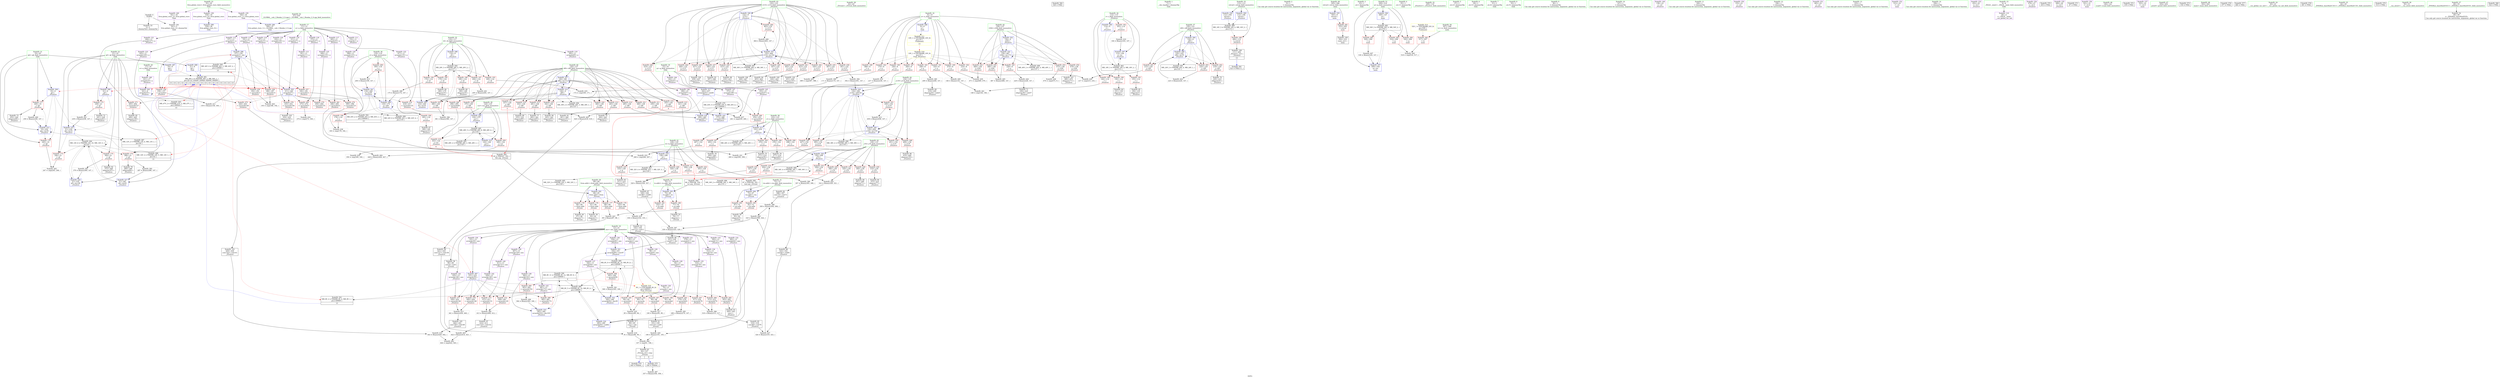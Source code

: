 digraph "SVFG" {
	label="SVFG";

	Node0x55b4da553400 [shape=record,color=grey,label="{NodeID: 0\nNullPtr}"];
	Node0x55b4da553400 -> Node0x55b4da573950[style=solid];
	Node0x55b4da553400 -> Node0x55b4da582c90[style=solid];
	Node0x55b4da58f330 [shape=record,color=grey,label="{NodeID: 443\n193 = cmp(188, 192, )\n}"];
	Node0x55b4da582070 [shape=record,color=red,label="{NodeID: 277\n436\<--435\n\<--arrayidx146\n_Z5solvev\n}"];
	Node0x55b4da582070 -> Node0x55b4da58c630[style=solid];
	Node0x55b4da575e40 [shape=record,color=red,label="{NodeID: 194\n174\<--116\n\<--i4\n_Z5solvev\n}"];
	Node0x55b4da575e40 -> Node0x55b4da57d030[style=solid];
	Node0x55b4da5728e0 [shape=record,color=purple,label="{NodeID: 111\n152\<--11\narrayidx\<--a\n_Z5solvev\n}"];
	Node0x55b4da554450 [shape=record,color=green,label="{NodeID: 28\n62\<--63\n_Z3visiii\<--_Z3visiii_field_insensitive\n}"];
	Node0x55b4da57c130 [shape=record,color=grey,label="{NodeID: 388\n309 = Binary(304, 308, )\n}"];
	Node0x55b4da57c130 -> Node0x55b4da58dcb0[style=solid];
	Node0x55b4da583820 [shape=record,color=blue,label="{NodeID: 305\n221\<--9\narrayidx33\<--\n_Z5solvev\n}"];
	Node0x55b4da583820 -> Node0x55b4da583820[style=dashed];
	Node0x55b4da583820 -> Node0x55b4da5b2ea0[style=dashed];
	Node0x55b4da577500 [shape=record,color=red,label="{NodeID: 222\n375\<--126\n\<--i48\n_Z5solvev\n}"];
	Node0x55b4da577500 -> Node0x55b4da584930[style=solid];
	Node0x55b4da578fc0 [shape=record,color=purple,label="{NodeID: 139\n407\<--13\narrayidx129\<--ans\n_Z5solvev\n}"];
	Node0x55b4da578fc0 -> Node0x55b4da581c60[style=solid];
	Node0x55b4da573c20 [shape=record,color=black,label="{NodeID: 56\n82\<--81\nidxprom1\<--\n_Z3visiii\n}"];
	Node0x55b4da5d3170 [shape=record,color=black,label="{NodeID: 582\n526 = PHI()\n}"];
	Node0x55b4da5a15b0 [shape=record,color=black,label="{NodeID: 499\nMR_40V_2 = PHI(MR_40V_4, MR_40V_1, )\npts\{137 \}\n}"];
	Node0x55b4da58cab0 [shape=record,color=grey,label="{NodeID: 416\n104 = Binary(102, 103, )\n}"];
	Node0x55b4da58cab0 -> Node0x55b4da574100[style=solid];
	Node0x55b4da584ee0 [shape=record,color=blue,label="{NodeID: 333\n136\<--487\ni164\<--inc175\n_Z5solvev\n}"];
	Node0x55b4da584ee0 -> Node0x55b4da580c20[style=dashed];
	Node0x55b4da584ee0 -> Node0x55b4da580cf0[style=dashed];
	Node0x55b4da584ee0 -> Node0x55b4da580dc0[style=dashed];
	Node0x55b4da584ee0 -> Node0x55b4da580e90[style=dashed];
	Node0x55b4da584ee0 -> Node0x55b4da584ee0[style=dashed];
	Node0x55b4da584ee0 -> Node0x55b4da5a15b0[style=dashed];
	Node0x55b4da580a80 [shape=record,color=red,label="{NodeID: 250\n451\<--134\n\<--j119\n_Z5solvev\n}"];
	Node0x55b4da57a6e0 [shape=record,color=red,label="{NodeID: 167\n260\<--8\n\<--n\n_Z5solvev\n}"];
	Node0x55b4da57a6e0 -> Node0x55b4da58ea30[style=solid];
	Node0x55b4da5752e0 [shape=record,color=black,label="{NodeID: 84\n315\<--314\nidxprom77\<--\n_Z5solvev\n}"];
	Node0x55b4da553990 [shape=record,color=green,label="{NodeID: 1\n7\<--1\n__dso_handle\<--dummyObj\nGlob }"];
	Node0x55b4da58f4b0 [shape=record,color=grey,label="{NodeID: 444\n107 = cmp(91, 106, )\n}"];
	Node0x55b4da58f4b0 -> Node0x55b4da5741d0[style=solid];
	Node0x55b4da582140 [shape=record,color=red,label="{NodeID: 278\n440\<--439\n\<--arrayidx148\n_Z5solvev\n}"];
	Node0x55b4da582140 -> Node0x55b4da58c630[style=solid];
	Node0x55b4da575f10 [shape=record,color=red,label="{NodeID: 195\n179\<--116\n\<--i4\n_Z5solvev\n}"];
	Node0x55b4da575f10 -> Node0x55b4da574440[style=solid];
	Node0x55b4da5729b0 [shape=record,color=purple,label="{NodeID: 112\n157\<--11\narrayidx3\<--a\n_Z5solvev\n}"];
	Node0x55b4da5729b0 -> Node0x55b4da580f60[style=solid];
	Node0x55b4da5729b0 -> Node0x55b4da5830d0[style=solid];
	Node0x55b4da554550 [shape=record,color=green,label="{NodeID: 29\n68\<--69\nfrom.addr\<--from.addr_field_insensitive\n_Z3visiii\n}"];
	Node0x55b4da554550 -> Node0x55b4da57ae30[style=solid];
	Node0x55b4da554550 -> Node0x55b4da57af00[style=solid];
	Node0x55b4da554550 -> Node0x55b4da57afd0[style=solid];
	Node0x55b4da554550 -> Node0x55b4da57b0a0[style=solid];
	Node0x55b4da554550 -> Node0x55b4da582d90[style=solid];
	Node0x55b4da57c2b0 [shape=record,color=grey,label="{NodeID: 389\n328 = Binary(326, 327, )\n}"];
	Node0x55b4da57c2b0 -> Node0x55b4da575550[style=solid];
	Node0x55b4da5838f0 [shape=record,color=blue,label="{NodeID: 306\n120\<--225\ni28\<--inc35\n_Z5solvev\n}"];
	Node0x55b4da5838f0 -> Node0x55b4da5763f0[style=dashed];
	Node0x55b4da5838f0 -> Node0x55b4da5764c0[style=dashed];
	Node0x55b4da5838f0 -> Node0x55b4da576590[style=dashed];
	Node0x55b4da5838f0 -> Node0x55b4da5838f0[style=dashed];
	Node0x55b4da5838f0 -> Node0x55b4da5aea90[style=dashed];
	Node0x55b4da5775d0 [shape=record,color=red,label="{NodeID: 223\n380\<--126\n\<--i48\n_Z5solvev\n}"];
	Node0x55b4da5775d0 -> Node0x55b4da57cd30[style=solid];
	Node0x55b4da579090 [shape=record,color=purple,label="{NodeID: 140\n411\<--13\narrayidx131\<--ans\n_Z5solvev\n}"];
	Node0x55b4da579090 -> Node0x55b4da581d30[style=solid];
	Node0x55b4da573cf0 [shape=record,color=black,label="{NodeID: 57\n86\<--85\nconv\<--sub\n_Z3visiii\n}"];
	Node0x55b4da573cf0 -> Node0x55b4da58cdb0[style=solid];
	Node0x55b4da5d3240 [shape=record,color=black,label="{NodeID: 583\n65 = PHI(337, 353, )\n0th arg _Z3visiii }"];
	Node0x55b4da5d3240 -> Node0x55b4da582d90[style=solid];
	Node0x55b4da5b1fd0 [shape=record,color=black,label="{NodeID: 500\nMR_42V_4 = PHI(MR_42V_5, MR_42V_2, )\npts\{120000 \}\n|{<s0>13}}"];
	Node0x55b4da5b1fd0:s0 -> Node0x55b4da5ab7d0[style=dashed,color=blue];
	Node0x55b4da58cc30 [shape=record,color=grey,label="{NodeID: 417\n100 = Binary(95, 99, )\n}"];
	Node0x55b4da58cc30 -> Node0x55b4da574030[style=solid];
	Node0x55b4da584fb0 [shape=record,color=blue,label="{NodeID: 334\n112\<--358\nretval\<--\n_Z5solvev\n}"];
	Node0x55b4da584fb0 -> Node0x55b4da5ae090[style=dashed];
	Node0x55b4da580b50 [shape=record,color=red,label="{NodeID: 251\n458\<--134\n\<--j119\n_Z5solvev\n}"];
	Node0x55b4da580b50 -> Node0x55b4da58c4b0[style=solid];
	Node0x55b4da57a7b0 [shape=record,color=red,label="{NodeID: 168\n388\<--8\n\<--n\n_Z5solvev\n}"];
	Node0x55b4da57a7b0 -> Node0x55b4da58e430[style=solid];
	Node0x55b4da5753b0 [shape=record,color=black,label="{NodeID: 85\n319\<--318\nconv80\<--sub79\n_Z5solvev\n}"];
	Node0x55b4da5753b0 -> Node0x55b4da58db30[style=solid];
	Node0x55b4da553a80 [shape=record,color=green,label="{NodeID: 2\n9\<--1\n\<--dummyObj\nCan only get source location for instruction, argument, global var or function.}"];
	Node0x55b4da58f630 [shape=record,color=grey,label="{NodeID: 445\n247 = cmp(245, 246, )\n}"];
	Node0x55b4da582210 [shape=record,color=red,label="{NodeID: 279\n450\<--449\n\<--arrayidx155\n_Z5solvev\n}"];
	Node0x55b4da575fe0 [shape=record,color=red,label="{NodeID: 196\n189\<--116\n\<--i4\n_Z5solvev\n}"];
	Node0x55b4da575fe0 -> Node0x55b4da5745e0[style=solid];
	Node0x55b4da572a80 [shape=record,color=purple,label="{NodeID: 113\n181\<--11\narrayidx11\<--a\n_Z5solvev\n}"];
	Node0x55b4da572a80 -> Node0x55b4da581030[style=solid];
	Node0x55b4da5717c0 [shape=record,color=green,label="{NodeID: 30\n70\<--71\nto.addr\<--to.addr_field_insensitive\n_Z3visiii\n}"];
	Node0x55b4da5717c0 -> Node0x55b4da57b170[style=solid];
	Node0x55b4da5717c0 -> Node0x55b4da57b240[style=solid];
	Node0x55b4da5717c0 -> Node0x55b4da582e60[style=solid];
	Node0x55b4da57c430 [shape=record,color=grey,label="{NodeID: 390\n307 = Binary(305, 306, )\n}"];
	Node0x55b4da57c430 -> Node0x55b4da575140[style=solid];
	Node0x55b4da5839c0 [shape=record,color=blue,label="{NodeID: 307\n231\<--233\narrayidx39\<--\n_Z5solvev\n}"];
	Node0x55b4da5839c0 -> Node0x55b4da581c60[style=dashed];
	Node0x55b4da5839c0 -> Node0x55b4da581d30[style=dashed];
	Node0x55b4da5839c0 -> Node0x55b4da582070[style=dashed];
	Node0x55b4da5839c0 -> Node0x55b4da582140[style=dashed];
	Node0x55b4da5839c0 -> Node0x55b4da5822e0[style=dashed];
	Node0x55b4da5839c0 -> Node0x55b4da5a7bd0[style=dashed];
	Node0x55b4da5839c0 -> Node0x55b4da5b24a0[style=dashed];
	Node0x55b4da5776a0 [shape=record,color=red,label="{NodeID: 224\n305\<--128\n\<--k\n_Z5solvev\n}"];
	Node0x55b4da5776a0 -> Node0x55b4da57c430[style=solid];
	Node0x55b4da579160 [shape=record,color=purple,label="{NodeID: 141\n435\<--13\narrayidx146\<--ans\n_Z5solvev\n}"];
	Node0x55b4da579160 -> Node0x55b4da582070[style=solid];
	Node0x55b4da573dc0 [shape=record,color=black,label="{NodeID: 58\n90\<--89\nconv4\<--sub3\n_Z3visiii\n}"];
	Node0x55b4da573dc0 -> Node0x55b4da58cdb0[style=solid];
	Node0x55b4da5d3660 [shape=record,color=black,label="{NodeID: 584\n66 = PHI(338, 354, )\n1st arg _Z3visiii }"];
	Node0x55b4da5d3660 -> Node0x55b4da582e60[style=solid];
	Node0x55b4da5b24a0 [shape=record,color=black,label="{NodeID: 501\nMR_8V_2 = PHI(MR_8V_4, MR_8V_1, )\npts\{140000 \}\n|{<s0>13}}"];
	Node0x55b4da5b24a0:s0 -> Node0x55b4da5ab7d0[style=dashed,color=blue];
	Node0x55b4da58cdb0 [shape=record,color=grey,label="{NodeID: 418\n91 = Binary(86, 90, )\n}"];
	Node0x55b4da58cdb0 -> Node0x55b4da58f4b0[style=solid];
	Node0x55b4da585080 [shape=record,color=blue,label="{NodeID: 335\n505\<--9\nretval\<--\nmain\n}"];
	Node0x55b4da585080 -> Node0x55b4da5823b0[style=dashed];
	Node0x55b4da580c20 [shape=record,color=red,label="{NodeID: 252\n469\<--136\n\<--i164\n_Z5solvev\n}"];
	Node0x55b4da580c20 -> Node0x55b4da58ed30[style=solid];
	Node0x55b4da57a880 [shape=record,color=red,label="{NodeID: 169\n470\<--8\n\<--n\n_Z5solvev\n}"];
	Node0x55b4da57a880 -> Node0x55b4da58ed30[style=solid];
	Node0x55b4da575480 [shape=record,color=black,label="{NodeID: 86\n323\<--322\nconv82\<--sub81\n_Z5solvev\n}"];
	Node0x55b4da575480 -> Node0x55b4da58db30[style=solid];
	Node0x55b4da553b10 [shape=record,color=green,label="{NodeID: 3\n23\<--1\n.str\<--dummyObj\nGlob }"];
	Node0x55b4da5822e0 [shape=record,color=red,label="{NodeID: 280\n482\<--481\n\<--arrayidx172\n_Z5solvev\n}"];
	Node0x55b4da5760b0 [shape=record,color=red,label="{NodeID: 197\n204\<--116\n\<--i4\n_Z5solvev\n}"];
	Node0x55b4da5760b0 -> Node0x55b4da57d4b0[style=solid];
	Node0x55b4da572b50 [shape=record,color=purple,label="{NodeID: 114\n187\<--11\narrayidx15\<--a\n_Z5solvev\n}"];
	Node0x55b4da572b50 -> Node0x55b4da581100[style=solid];
	Node0x55b4da571850 [shape=record,color=green,label="{NodeID: 31\n72\<--73\nvia.addr\<--via.addr_field_insensitive\n_Z3visiii\n}"];
	Node0x55b4da571850 -> Node0x55b4da57b310[style=solid];
	Node0x55b4da571850 -> Node0x55b4da57b3e0[style=solid];
	Node0x55b4da571850 -> Node0x55b4da582f30[style=solid];
	Node0x55b4da57c5b0 [shape=record,color=grey,label="{NodeID: 391\n346 = Binary(345, 160, )\n}"];
	Node0x55b4da57c5b0 -> Node0x55b4da5845f0[style=solid];
	Node0x55b4da583a90 [shape=record,color=blue,label="{NodeID: 308\n21\<--9\nqf\<--\n_Z5solvev\n}"];
	Node0x55b4da583a90 -> Node0x55b4da57aaf0[style=dashed];
	Node0x55b4da583a90 -> Node0x55b4da583c30[style=dashed];
	Node0x55b4da577770 [shape=record,color=red,label="{NodeID: 225\n310\<--128\n\<--k\n_Z5solvev\n}"];
	Node0x55b4da577770 -> Node0x55b4da575210[style=solid];
	Node0x55b4da579230 [shape=record,color=purple,label="{NodeID: 142\n439\<--13\narrayidx148\<--ans\n_Z5solvev\n}"];
	Node0x55b4da579230 -> Node0x55b4da582140[style=solid];
	Node0x55b4da573e90 [shape=record,color=black,label="{NodeID: 59\n93\<--92\nidxprom5\<--\n_Z3visiii\n}"];
	Node0x55b4da5d3730 [shape=record,color=black,label="{NodeID: 585\n67 = PHI(339, 355, )\n2nd arg _Z3visiii }"];
	Node0x55b4da5d3730 -> Node0x55b4da582f30[style=solid];
	Node0x55b4da5b29a0 [shape=record,color=black,label="{NodeID: 502\nMR_45V_2 = PHI(MR_45V_4, MR_45V_1, )\npts\{160000 \}\n|{<s0>13}}"];
	Node0x55b4da5b29a0:s0 -> Node0x55b4da5ab7d0[style=dashed,color=blue];
	Node0x55b4da58cf30 [shape=record,color=grey,label="{NodeID: 419\n237 = Binary(236, 147, )\n}"];
	Node0x55b4da58cf30 -> Node0x55b4da583d00[style=solid];
	Node0x55b4da585150 [shape=record,color=blue,label="{NodeID: 336\n509\<--147\nq\<--\nmain\n}"];
	Node0x55b4da585150 -> Node0x55b4da5abd90[style=dashed];
	Node0x55b4da580cf0 [shape=record,color=red,label="{NodeID: 253\n473\<--136\n\<--i164\n_Z5solvev\n}"];
	Node0x55b4da580cf0 -> Node0x55b4da58ebb0[style=solid];
	Node0x55b4da57a950 [shape=record,color=red,label="{NodeID: 170\n245\<--19\n\<--qb\n_Z5solvev\n}"];
	Node0x55b4da57a950 -> Node0x55b4da58f630[style=solid];
	Node0x55b4da575550 [shape=record,color=black,label="{NodeID: 87\n329\<--328\nconv86\<--sub85\n_Z5solvev\n}"];
	Node0x55b4da575550 -> Node0x55b4da57ceb0[style=solid];
	Node0x55b4da5523f0 [shape=record,color=green,label="{NodeID: 4\n25\<--1\n.str.1\<--dummyObj\nGlob }"];
	Node0x55b4da5823b0 [shape=record,color=red,label="{NodeID: 281\n533\<--505\n\<--retval\nmain\n}"];
	Node0x55b4da5823b0 -> Node0x55b4da572740[style=solid];
	Node0x55b4da576180 [shape=record,color=red,label="{NodeID: 198\n178\<--118\n\<--j\n_Z5solvev\n}"];
	Node0x55b4da576180 -> Node0x55b4da58e8b0[style=solid];
	Node0x55b4da577cc0 [shape=record,color=purple,label="{NodeID: 115\n191\<--11\narrayidx17\<--a\n_Z5solvev\n}"];
	Node0x55b4da577cc0 -> Node0x55b4da5811d0[style=solid];
	Node0x55b4da5718e0 [shape=record,color=green,label="{NodeID: 32\n109\<--110\n_Z5solvev\<--_Z5solvev_field_insensitive\n}"];
	Node0x55b4da57c730 [shape=record,color=grey,label="{NodeID: 392\n287 = Binary(286, 147, )\n}"];
	Node0x55b4da57c730 -> Node0x55b4da5841e0[style=solid];
	Node0x55b4da583b60 [shape=record,color=blue,label="{NodeID: 309\n19\<--9\nqb\<--\n_Z5solvev\n}"];
	Node0x55b4da583b60 -> Node0x55b4da57a950[style=dashed];
	Node0x55b4da583b60 -> Node0x55b4da57aa20[style=dashed];
	Node0x55b4da583b60 -> Node0x55b4da583dd0[style=dashed];
	Node0x55b4da583b60 -> Node0x55b4da5ad690[style=dashed];
	Node0x55b4da577840 [shape=record,color=red,label="{NodeID: 226\n326\<--128\n\<--k\n_Z5solvev\n}"];
	Node0x55b4da577840 -> Node0x55b4da57c2b0[style=solid];
	Node0x55b4da579300 [shape=record,color=purple,label="{NodeID: 143\n481\<--13\narrayidx172\<--ans\n_Z5solvev\n}"];
	Node0x55b4da579300 -> Node0x55b4da5822e0[style=solid];
	Node0x55b4da573f60 [shape=record,color=black,label="{NodeID: 60\n97\<--96\nidxprom7\<--\n_Z3visiii\n}"];
	Node0x55b4da5b2ea0 [shape=record,color=black,label="{NodeID: 503\nMR_47V_2 = PHI(MR_47V_3, MR_47V_1, )\npts\{180000 \}\n|{<s0>13}}"];
	Node0x55b4da5b2ea0:s0 -> Node0x55b4da5ab7d0[style=dashed,color=blue];
	Node0x55b4da58d0b0 [shape=record,color=grey,label="{NodeID: 420\n106 = Binary(101, 105, )\n}"];
	Node0x55b4da58d0b0 -> Node0x55b4da58f4b0[style=solid];
	Node0x55b4da585220 [shape=record,color=blue,label="{NodeID: 337\n509\<--530\nq\<--inc\nmain\n}"];
	Node0x55b4da585220 -> Node0x55b4da5abd90[style=dashed];
	Node0x55b4da580dc0 [shape=record,color=red,label="{NodeID: 254\n479\<--136\n\<--i164\n_Z5solvev\n}"];
	Node0x55b4da580dc0 -> Node0x55b4da5725a0[style=solid];
	Node0x55b4da57aa20 [shape=record,color=red,label="{NodeID: 171\n249\<--19\n\<--qb\n_Z5solvev\n}"];
	Node0x55b4da57aa20 -> Node0x55b4da5749f0[style=solid];
	Node0x55b4da57aa20 -> Node0x55b4da57d330[style=solid];
	Node0x55b4da575620 [shape=record,color=black,label="{NodeID: 88\n331\<--330\nconv87\<--div\n_Z5solvev\n}"];
	Node0x55b4da575620 -> Node0x55b4da584520[style=solid];
	Node0x55b4da552480 [shape=record,color=green,label="{NodeID: 5\n27\<--1\n.str.2\<--dummyObj\nGlob }"];
	Node0x55b4da582480 [shape=record,color=red,label="{NodeID: 282\n517\<--507\n\<--tc\nmain\n}"];
	Node0x55b4da582480 -> Node0x55b4da58eeb0[style=solid];
	Node0x55b4da576250 [shape=record,color=red,label="{NodeID: 199\n185\<--118\n\<--j\n_Z5solvev\n}"];
	Node0x55b4da576250 -> Node0x55b4da574510[style=solid];
	Node0x55b4da577d50 [shape=record,color=purple,label="{NodeID: 116\n211\<--11\narrayidx27\<--a\n_Z5solvev\n}"];
	Node0x55b4da577d50 -> Node0x55b4da583680[style=solid];
	Node0x55b4da571970 [shape=record,color=green,label="{NodeID: 33\n112\<--113\nretval\<--retval_field_insensitive\n_Z5solvev\n}"];
	Node0x55b4da571970 -> Node0x55b4da57b7f0[style=solid];
	Node0x55b4da571970 -> Node0x55b4da583410[style=solid];
	Node0x55b4da571970 -> Node0x55b4da584fb0[style=solid];
	Node0x55b4da57c8b0 [shape=record,color=grey,label="{NodeID: 393\n370 = Binary(369, 147, )\n}"];
	Node0x55b4da57c8b0 -> Node0x55b4da584790[style=solid];
	Node0x55b4da583c30 [shape=record,color=blue,label="{NodeID: 310\n21\<--239\nqf\<--inc41\n_Z5solvev\n}"];
	Node0x55b4da583c30 -> Node0x55b4da57abc0[style=dashed];
	Node0x55b4da583c30 -> Node0x55b4da5a62d0[style=dashed];
	Node0x55b4da583c30 -> Node0x55b4da5adb90[style=dashed];
	Node0x55b4da577910 [shape=record,color=red,label="{NodeID: 227\n338\<--128\n\<--k\n_Z5solvev\n|{<s0>5}}"];
	Node0x55b4da577910:s0 -> Node0x55b4da5d3660[style=solid,color=red];
	Node0x55b4da5793d0 [shape=record,color=purple,label="{NodeID: 144\n242\<--15\narrayidx43\<--q\n_Z5solvev\n}"];
	Node0x55b4da5793d0 -> Node0x55b4da583d00[style=solid];
	Node0x55b4da574030 [shape=record,color=black,label="{NodeID: 61\n101\<--100\nconv10\<--sub9\n_Z3visiii\n}"];
	Node0x55b4da574030 -> Node0x55b4da58d0b0[style=solid];
	Node0x55b4da5b33a0 [shape=record,color=black,label="{NodeID: 504\nMR_20V_3 = PHI(MR_20V_4, MR_20V_2, )\npts\{117 \}\n}"];
	Node0x55b4da5b33a0 -> Node0x55b4da575d70[style=dashed];
	Node0x55b4da5b33a0 -> Node0x55b4da575e40[style=dashed];
	Node0x55b4da5b33a0 -> Node0x55b4da575f10[style=dashed];
	Node0x55b4da5b33a0 -> Node0x55b4da575fe0[style=dashed];
	Node0x55b4da5b33a0 -> Node0x55b4da5760b0[style=dashed];
	Node0x55b4da5b33a0 -> Node0x55b4da5835b0[style=dashed];
	Node0x55b4da58d230 [shape=record,color=grey,label="{NodeID: 421\n239 = Binary(238, 147, )\n}"];
	Node0x55b4da58d230 -> Node0x55b4da583c30[style=solid];
	Node0x55b4da580e90 [shape=record,color=red,label="{NodeID: 255\n486\<--136\n\<--i164\n_Z5solvev\n}"];
	Node0x55b4da580e90 -> Node0x55b4da58bab0[style=solid];
	Node0x55b4da57aaf0 [shape=record,color=red,label="{NodeID: 172\n238\<--21\n\<--qf\n_Z5solvev\n}"];
	Node0x55b4da57aaf0 -> Node0x55b4da574920[style=solid];
	Node0x55b4da57aaf0 -> Node0x55b4da58d230[style=solid];
	Node0x55b4da5756f0 [shape=record,color=black,label="{NodeID: 89\n333\<--332\nidxprom88\<--\n_Z5solvev\n}"];
	Node0x55b4da552510 [shape=record,color=green,label="{NodeID: 6\n29\<--1\n.str.3\<--dummyObj\nGlob }"];
	Node0x55b4da582550 [shape=record,color=red,label="{NodeID: 283\n516\<--509\n\<--q\nmain\n}"];
	Node0x55b4da582550 -> Node0x55b4da58eeb0[style=solid];
	Node0x55b4da576320 [shape=record,color=red,label="{NodeID: 200\n199\<--118\n\<--j\n_Z5solvev\n}"];
	Node0x55b4da576320 -> Node0x55b4da58c930[style=solid];
	Node0x55b4da577de0 [shape=record,color=purple,label="{NodeID: 117\n265\<--11\narrayidx53\<--a\n_Z5solvev\n}"];
	Node0x55b4da577de0 -> Node0x55b4da581370[style=solid];
	Node0x55b4da571a00 [shape=record,color=green,label="{NodeID: 34\n114\<--115\ni\<--i_field_insensitive\n_Z5solvev\n}"];
	Node0x55b4da571a00 -> Node0x55b4da57b8c0[style=solid];
	Node0x55b4da571a00 -> Node0x55b4da57b990[style=solid];
	Node0x55b4da571a00 -> Node0x55b4da57ba60[style=solid];
	Node0x55b4da571a00 -> Node0x55b4da575ca0[style=solid];
	Node0x55b4da571a00 -> Node0x55b4da583000[style=solid];
	Node0x55b4da571a00 -> Node0x55b4da5831a0[style=solid];
	Node0x55b4da57ca30 [shape=record,color=grey,label="{NodeID: 394\n392 = Binary(391, 147, )\n}"];
	Node0x55b4da57ca30 -> Node0x55b4da584ba0[style=solid];
	Node0x55b4da583d00 [shape=record,color=blue,label="{NodeID: 311\n242\<--237\narrayidx43\<--sub40\n_Z5solvev\n}"];
	Node0x55b4da583d00 -> Node0x55b4da5812a0[style=dashed];
	Node0x55b4da583d00 -> Node0x55b4da5a80d0[style=dashed];
	Node0x55b4da583d00 -> Node0x55b4da5b29a0[style=dashed];
	Node0x55b4da5779e0 [shape=record,color=red,label="{NodeID: 228\n300\<--130\n\<--j70\n_Z5solvev\n}"];
	Node0x55b4da5779e0 -> Node0x55b4da574fa0[style=solid];
	Node0x55b4da5794a0 [shape=record,color=purple,label="{NodeID: 145\n253\<--15\narrayidx47\<--q\n_Z5solvev\n}"];
	Node0x55b4da5794a0 -> Node0x55b4da5812a0[style=solid];
	Node0x55b4da574100 [shape=record,color=black,label="{NodeID: 62\n105\<--104\nconv12\<--sub11\n_Z3visiii\n}"];
	Node0x55b4da574100 -> Node0x55b4da58d0b0[style=solid];
	Node0x55b4da58d3b0 [shape=record,color=grey,label="{NodeID: 422\n225 = Binary(224, 147, )\n}"];
	Node0x55b4da58d3b0 -> Node0x55b4da5838f0[style=solid];
	Node0x55b4da580f60 [shape=record,color=red,label="{NodeID: 256\n158\<--157\n\<--arrayidx3\n_Z5solvev\n}"];
	Node0x55b4da580f60 -> Node0x55b4da58c330[style=solid];
	Node0x55b4da57abc0 [shape=record,color=red,label="{NodeID: 173\n246\<--21\n\<--qf\n_Z5solvev\n}"];
	Node0x55b4da57abc0 -> Node0x55b4da58f630[style=solid];
	Node0x55b4da5757c0 [shape=record,color=black,label="{NodeID: 90\n343\<--342\nidxprom93\<--\n_Z5solvev\n}"];
	Node0x55b4da5525a0 [shape=record,color=green,label="{NodeID: 7\n31\<--1\n.str.4\<--dummyObj\nGlob }"];
	Node0x55b4da582620 [shape=record,color=red,label="{NodeID: 284\n520\<--509\n\<--q\nmain\n}"];
	Node0x55b4da5763f0 [shape=record,color=red,label="{NodeID: 201\n215\<--120\n\<--i28\n_Z5solvev\n}"];
	Node0x55b4da5763f0 -> Node0x55b4da58de30[style=solid];
	Node0x55b4da577eb0 [shape=record,color=purple,label="{NodeID: 118\n272\<--11\narrayidx57\<--a\n_Z5solvev\n}"];
	Node0x55b4da577eb0 -> Node0x55b4da581440[style=solid];
	Node0x55b4da571a90 [shape=record,color=green,label="{NodeID: 35\n116\<--117\ni4\<--i4_field_insensitive\n_Z5solvev\n}"];
	Node0x55b4da571a90 -> Node0x55b4da575d70[style=solid];
	Node0x55b4da571a90 -> Node0x55b4da575e40[style=solid];
	Node0x55b4da571a90 -> Node0x55b4da575f10[style=solid];
	Node0x55b4da571a90 -> Node0x55b4da575fe0[style=solid];
	Node0x55b4da571a90 -> Node0x55b4da5760b0[style=solid];
	Node0x55b4da571a90 -> Node0x55b4da583270[style=solid];
	Node0x55b4da571a90 -> Node0x55b4da5835b0[style=solid];
	Node0x55b4da57cbb0 [shape=record,color=grey,label="{NodeID: 395\n280 = Binary(279, 147, )\n}"];
	Node0x55b4da57cbb0 -> Node0x55b4da584110[style=solid];
	Node0x55b4da583dd0 [shape=record,color=blue,label="{NodeID: 312\n19\<--250\nqb\<--inc45\n_Z5solvev\n}"];
	Node0x55b4da583dd0 -> Node0x55b4da57a950[style=dashed];
	Node0x55b4da583dd0 -> Node0x55b4da57aa20[style=dashed];
	Node0x55b4da583dd0 -> Node0x55b4da583dd0[style=dashed];
	Node0x55b4da583dd0 -> Node0x55b4da5ad690[style=dashed];
	Node0x55b4da577ab0 [shape=record,color=red,label="{NodeID: 229\n306\<--130\n\<--j70\n_Z5solvev\n}"];
	Node0x55b4da577ab0 -> Node0x55b4da57c430[style=solid];
	Node0x55b4da579570 [shape=record,color=purple,label="{NodeID: 146\n290\<--15\narrayidx67\<--q\n_Z5solvev\n}"];
	Node0x55b4da579570 -> Node0x55b4da5842b0[style=solid];
	Node0x55b4da5741d0 [shape=record,color=black,label="{NodeID: 63\n64\<--107\n_Z3visiii_ret\<--cmp\n_Z3visiii\n|{<s0>5|<s1>6}}"];
	Node0x55b4da5741d0:s0 -> Node0x55b4da5d28d0[style=solid,color=blue];
	Node0x55b4da5741d0:s1 -> Node0x55b4da5d2a30[style=solid,color=blue];
	Node0x55b4da5b3da0 [shape=record,color=black,label="{NodeID: 506\nMR_8V_11 = PHI(MR_8V_12, MR_8V_9, )\npts\{140000 \}\n|{|<s3>6}}"];
	Node0x55b4da5b3da0 -> Node0x55b4da5819f0[style=dashed];
	Node0x55b4da5b3da0 -> Node0x55b4da5846c0[style=dashed];
	Node0x55b4da5b3da0 -> Node0x55b4da5a7bd0[style=dashed];
	Node0x55b4da5b3da0:s3 -> Node0x55b4da5b4f80[style=dashed,color=red];
	Node0x55b4da58d530 [shape=record,color=grey,label="{NodeID: 423\n89 = Binary(87, 88, )\n}"];
	Node0x55b4da58d530 -> Node0x55b4da573dc0[style=solid];
	Node0x55b4da581030 [shape=record,color=red,label="{NodeID: 257\n182\<--181\n\<--arrayidx11\n_Z5solvev\n}"];
	Node0x55b4da581030 -> Node0x55b4da58e8b0[style=solid];
	Node0x55b4da57ac90 [shape=record,color=red,label="{NodeID: 174\n286\<--21\n\<--qf\n_Z5solvev\n}"];
	Node0x55b4da57ac90 -> Node0x55b4da574e00[style=solid];
	Node0x55b4da57ac90 -> Node0x55b4da57c730[style=solid];
	Node0x55b4da575890 [shape=record,color=black,label="{NodeID: 91\n361\<--360\nidxprom101\<--\n_Z5solvev\n}"];
	Node0x55b4da552630 [shape=record,color=green,label="{NodeID: 8\n33\<--1\n.str.5\<--dummyObj\nGlob }"];
	Node0x55b4da5826f0 [shape=record,color=red,label="{NodeID: 285\n529\<--509\n\<--q\nmain\n}"];
	Node0x55b4da5826f0 -> Node0x55b4da58bd30[style=solid];
	Node0x55b4da5764c0 [shape=record,color=red,label="{NodeID: 202\n219\<--120\n\<--i28\n_Z5solvev\n}"];
	Node0x55b4da5764c0 -> Node0x55b4da574780[style=solid];
	Node0x55b4da577f80 [shape=record,color=purple,label="{NodeID: 119\n295\<--11\narrayidx69\<--a\n_Z5solvev\n}"];
	Node0x55b4da577f80 -> Node0x55b4da5815e0[style=solid];
	Node0x55b4da571b20 [shape=record,color=green,label="{NodeID: 36\n118\<--119\nj\<--j_field_insensitive\n_Z5solvev\n}"];
	Node0x55b4da571b20 -> Node0x55b4da576180[style=solid];
	Node0x55b4da571b20 -> Node0x55b4da576250[style=solid];
	Node0x55b4da571b20 -> Node0x55b4da576320[style=solid];
	Node0x55b4da571b20 -> Node0x55b4da583340[style=solid];
	Node0x55b4da571b20 -> Node0x55b4da5834e0[style=solid];
	Node0x55b4da57cd30 [shape=record,color=grey,label="{NodeID: 396\n381 = Binary(380, 147, )\n}"];
	Node0x55b4da57cd30 -> Node0x55b4da584a00[style=solid];
	Node0x55b4da583ea0 [shape=record,color=blue,label="{NodeID: 313\n122\<--254\nz\<--\n_Z5solvev\n}"];
	Node0x55b4da583ea0 -> Node0x55b4da576660[style=dashed];
	Node0x55b4da583ea0 -> Node0x55b4da576730[style=dashed];
	Node0x55b4da583ea0 -> Node0x55b4da576800[style=dashed];
	Node0x55b4da583ea0 -> Node0x55b4da5768d0[style=dashed];
	Node0x55b4da583ea0 -> Node0x55b4da5769a0[style=dashed];
	Node0x55b4da583ea0 -> Node0x55b4da583ea0[style=dashed];
	Node0x55b4da583ea0 -> Node0x55b4da5aef90[style=dashed];
	Node0x55b4da577b80 [shape=record,color=red,label="{NodeID: 230\n314\<--130\n\<--j70\n_Z5solvev\n}"];
	Node0x55b4da577b80 -> Node0x55b4da5752e0[style=solid];
	Node0x55b4da579640 [shape=record,color=purple,label="{NodeID: 147\n373\<--15\narrayidx108\<--q\n_Z5solvev\n}"];
	Node0x55b4da579640 -> Node0x55b4da584860[style=solid];
	Node0x55b4da5742a0 [shape=record,color=black,label="{NodeID: 64\n151\<--150\nidxprom\<--\n_Z5solvev\n}"];
	Node0x55b4da58d6b0 [shape=record,color=grey,label="{NodeID: 424\n322 = Binary(320, 321, )\n}"];
	Node0x55b4da58d6b0 -> Node0x55b4da575480[style=solid];
	Node0x55b4da581100 [shape=record,color=red,label="{NodeID: 258\n188\<--187\n\<--arrayidx15\n_Z5solvev\n}"];
	Node0x55b4da581100 -> Node0x55b4da58f330[style=solid];
	Node0x55b4da57ad60 [shape=record,color=red,label="{NodeID: 175\n369\<--21\n\<--qf\n_Z5solvev\n}"];
	Node0x55b4da57ad60 -> Node0x55b4da575960[style=solid];
	Node0x55b4da57ad60 -> Node0x55b4da57c8b0[style=solid];
	Node0x55b4da575960 [shape=record,color=black,label="{NodeID: 92\n372\<--369\nidxprom107\<--\n_Z5solvev\n}"];
	Node0x55b4da5526c0 [shape=record,color=green,label="{NodeID: 9\n36\<--1\n\<--dummyObj\nCan only get source location for instruction, argument, global var or function.}"];
	Node0x55b4da5827c0 [shape=record,color=blue,label="{NodeID: 286\n8\<--9\nn\<--\nGlob }"];
	Node0x55b4da5827c0 -> Node0x55b4da5b5060[style=dashed];
	Node0x55b4da576590 [shape=record,color=red,label="{NodeID: 203\n224\<--120\n\<--i28\n_Z5solvev\n}"];
	Node0x55b4da576590 -> Node0x55b4da58d3b0[style=solid];
	Node0x55b4da578050 [shape=record,color=purple,label="{NodeID: 120\n398\<--11\narrayidx123\<--a\n_Z5solvev\n}"];
	Node0x55b4da578050 -> Node0x55b4da581ac0[style=solid];
	Node0x55b4da571bb0 [shape=record,color=green,label="{NodeID: 37\n120\<--121\ni28\<--i28_field_insensitive\n_Z5solvev\n}"];
	Node0x55b4da571bb0 -> Node0x55b4da5763f0[style=solid];
	Node0x55b4da571bb0 -> Node0x55b4da5764c0[style=solid];
	Node0x55b4da571bb0 -> Node0x55b4da576590[style=solid];
	Node0x55b4da571bb0 -> Node0x55b4da583750[style=solid];
	Node0x55b4da571bb0 -> Node0x55b4da5838f0[style=solid];
	Node0x55b4da5ab2d0 [shape=record,color=black,label="{NodeID: 480\nMR_8V_9 = PHI(MR_8V_10, MR_8V_8, )\npts\{140000 \}\n|{|<s4>5}}"];
	Node0x55b4da5ab2d0 -> Node0x55b4da581920[style=dashed];
	Node0x55b4da5ab2d0 -> Node0x55b4da5845f0[style=dashed];
	Node0x55b4da5ab2d0 -> Node0x55b4da5a7bd0[style=dashed];
	Node0x55b4da5ab2d0 -> Node0x55b4da5b3da0[style=dashed];
	Node0x55b4da5ab2d0:s4 -> Node0x55b4da5b4f80[style=dashed,color=red];
	Node0x55b4da57ceb0 [shape=record,color=grey,label="{NodeID: 397\n330 = Binary(325, 329, )\n}"];
	Node0x55b4da57ceb0 -> Node0x55b4da575620[style=solid];
	Node0x55b4da583f70 [shape=record,color=blue,label="{NodeID: 314\n124\<--160\ncur\<--\n_Z5solvev\n}"];
	Node0x55b4da583f70 -> Node0x55b4da5a67d0[style=dashed];
	Node0x55b4da57fb50 [shape=record,color=red,label="{NodeID: 231\n320\<--130\n\<--j70\n_Z5solvev\n}"];
	Node0x55b4da57fb50 -> Node0x55b4da58d6b0[style=solid];
	Node0x55b4da579710 [shape=record,color=purple,label="{NodeID: 148\n221\<--17\narrayidx33\<--u\n_Z5solvev\n}"];
	Node0x55b4da579710 -> Node0x55b4da583820[style=solid];
	Node0x55b4da574370 [shape=record,color=black,label="{NodeID: 65\n156\<--155\nidxprom2\<--\n_Z5solvev\n}"];
	Node0x55b4da58d830 [shape=record,color=grey,label="{NodeID: 425\n85 = Binary(80, 84, )\n}"];
	Node0x55b4da58d830 -> Node0x55b4da573cf0[style=solid];
	Node0x55b4da5811d0 [shape=record,color=red,label="{NodeID: 259\n192\<--191\n\<--arrayidx17\n_Z5solvev\n}"];
	Node0x55b4da5811d0 -> Node0x55b4da58f330[style=solid];
	Node0x55b4da57ae30 [shape=record,color=red,label="{NodeID: 176\n81\<--68\n\<--from.addr\n_Z3visiii\n}"];
	Node0x55b4da57ae30 -> Node0x55b4da573c20[style=solid];
	Node0x55b4da575a30 [shape=record,color=black,label="{NodeID: 93\n397\<--396\nidxprom122\<--\n_Z5solvev\n}"];
	Node0x55b4da552c50 [shape=record,color=green,label="{NodeID: 10\n147\<--1\n\<--dummyObj\nCan only get source location for instruction, argument, global var or function.}"];
	Node0x55b4da582890 [shape=record,color=blue,label="{NodeID: 287\n19\<--9\nqb\<--\nGlob }"];
	Node0x55b4da582890 -> Node0x55b4da5ab7d0[style=dashed];
	Node0x55b4da576660 [shape=record,color=red,label="{NodeID: 204\n267\<--122\n\<--z\n_Z5solvev\n}"];
	Node0x55b4da576660 -> Node0x55b4da58e2b0[style=solid];
	Node0x55b4da578120 [shape=record,color=purple,label="{NodeID: 121\n404\<--11\narrayidx127\<--a\n_Z5solvev\n}"];
	Node0x55b4da578120 -> Node0x55b4da581b90[style=solid];
	Node0x55b4da571c40 [shape=record,color=green,label="{NodeID: 38\n122\<--123\nz\<--z_field_insensitive\n_Z5solvev\n}"];
	Node0x55b4da571c40 -> Node0x55b4da576660[style=solid];
	Node0x55b4da571c40 -> Node0x55b4da576730[style=solid];
	Node0x55b4da571c40 -> Node0x55b4da576800[style=solid];
	Node0x55b4da571c40 -> Node0x55b4da5768d0[style=solid];
	Node0x55b4da571c40 -> Node0x55b4da5769a0[style=solid];
	Node0x55b4da571c40 -> Node0x55b4da583ea0[style=solid];
	Node0x55b4da5ab7d0 [shape=record,color=black,label="{NodeID: 481\nMR_56V_2 = PHI(MR_56V_3, MR_56V_1, )\npts\{20 22 120000 140000 160000 180000 \}\n|{<s0>13|<s1>13|<s2>13|<s3>13|<s4>13|<s5>13|<s6>13|<s7>13|<s8>13|<s9>13|<s10>13|<s11>13|<s12>13|<s13>13|<s14>13|<s15>13|<s16>13}}"];
	Node0x55b4da5ab7d0:s0 -> Node0x55b4da580f60[style=dashed,color=red];
	Node0x55b4da5ab7d0:s1 -> Node0x55b4da581030[style=dashed,color=red];
	Node0x55b4da5ab7d0:s2 -> Node0x55b4da581100[style=dashed,color=red];
	Node0x55b4da5ab7d0:s3 -> Node0x55b4da5811d0[style=dashed,color=red];
	Node0x55b4da5ab7d0:s4 -> Node0x55b4da5830d0[style=dashed,color=red];
	Node0x55b4da5ab7d0:s5 -> Node0x55b4da583680[style=dashed,color=red];
	Node0x55b4da5ab7d0:s6 -> Node0x55b4da583820[style=dashed,color=red];
	Node0x55b4da5ab7d0:s7 -> Node0x55b4da5839c0[style=dashed,color=red];
	Node0x55b4da5ab7d0:s8 -> Node0x55b4da583a90[style=dashed,color=red];
	Node0x55b4da5ab7d0:s9 -> Node0x55b4da583b60[style=dashed,color=red];
	Node0x55b4da5ab7d0:s10 -> Node0x55b4da583d00[style=dashed,color=red];
	Node0x55b4da5ab7d0:s11 -> Node0x55b4da5ad690[style=dashed,color=red];
	Node0x55b4da5ab7d0:s12 -> Node0x55b4da5adb90[style=dashed,color=red];
	Node0x55b4da5ab7d0:s13 -> Node0x55b4da5b1fd0[style=dashed,color=red];
	Node0x55b4da5ab7d0:s14 -> Node0x55b4da5b24a0[style=dashed,color=red];
	Node0x55b4da5ab7d0:s15 -> Node0x55b4da5b29a0[style=dashed,color=red];
	Node0x55b4da5ab7d0:s16 -> Node0x55b4da5b2ea0[style=dashed,color=red];
	Node0x55b4da57d030 [shape=record,color=grey,label="{NodeID: 398\n175 = Binary(174, 147, )\n}"];
	Node0x55b4da57d030 -> Node0x55b4da583340[style=solid];
	Node0x55b4da584040 [shape=record,color=blue,label="{NodeID: 315\n126\<--9\ni48\<--\n_Z5solvev\n}"];
	Node0x55b4da584040 -> Node0x55b4da576c10[style=dashed];
	Node0x55b4da584040 -> Node0x55b4da576ce0[style=dashed];
	Node0x55b4da584040 -> Node0x55b4da576db0[style=dashed];
	Node0x55b4da584040 -> Node0x55b4da576e80[style=dashed];
	Node0x55b4da584040 -> Node0x55b4da576f50[style=dashed];
	Node0x55b4da584040 -> Node0x55b4da577020[style=dashed];
	Node0x55b4da584040 -> Node0x55b4da5770f0[style=dashed];
	Node0x55b4da584040 -> Node0x55b4da5771c0[style=dashed];
	Node0x55b4da584040 -> Node0x55b4da577290[style=dashed];
	Node0x55b4da584040 -> Node0x55b4da577360[style=dashed];
	Node0x55b4da584040 -> Node0x55b4da577430[style=dashed];
	Node0x55b4da584040 -> Node0x55b4da577500[style=dashed];
	Node0x55b4da584040 -> Node0x55b4da5775d0[style=dashed];
	Node0x55b4da584040 -> Node0x55b4da584040[style=dashed];
	Node0x55b4da584040 -> Node0x55b4da584a00[style=dashed];
	Node0x55b4da584040 -> Node0x55b4da5af990[style=dashed];
	Node0x55b4da57fbe0 [shape=record,color=red,label="{NodeID: 232\n327\<--130\n\<--j70\n_Z5solvev\n}"];
	Node0x55b4da57fbe0 -> Node0x55b4da57c2b0[style=solid];
	Node0x55b4da5797e0 [shape=record,color=purple,label="{NodeID: 149\n138\<--23\n\<--.str\n_Z5solvev\n}"];
	Node0x55b4da574440 [shape=record,color=black,label="{NodeID: 66\n180\<--179\nidxprom10\<--\n_Z5solvev\n}"];
	Node0x55b4da58d9b0 [shape=record,color=grey,label="{NodeID: 426\n229 = Binary(228, 147, )\n}"];
	Node0x55b4da58d9b0 -> Node0x55b4da574850[style=solid];
	Node0x55b4da5812a0 [shape=record,color=red,label="{NodeID: 260\n254\<--253\n\<--arrayidx47\n_Z5solvev\n}"];
	Node0x55b4da5812a0 -> Node0x55b4da583ea0[style=solid];
	Node0x55b4da57af00 [shape=record,color=red,label="{NodeID: 177\n88\<--68\n\<--from.addr\n_Z3visiii\n}"];
	Node0x55b4da57af00 -> Node0x55b4da58d530[style=solid];
	Node0x55b4da575b00 [shape=record,color=black,label="{NodeID: 94\n403\<--402\nidxprom126\<--\n_Z5solvev\n}"];
	Node0x55b4da552d20 [shape=record,color=green,label="{NodeID: 11\n160\<--1\n\<--dummyObj\nCan only get source location for instruction, argument, global var or function.}"];
	Node0x55b4da582990 [shape=record,color=blue,label="{NodeID: 288\n21\<--9\nqf\<--\nGlob }"];
	Node0x55b4da582990 -> Node0x55b4da5ab7d0[style=dashed];
	Node0x55b4da576730 [shape=record,color=red,label="{NodeID: 205\n270\<--122\n\<--z\n_Z5solvev\n}"];
	Node0x55b4da576730 -> Node0x55b4da574b90[style=solid];
	Node0x55b4da5781f0 [shape=record,color=purple,label="{NodeID: 122\n417\<--11\narrayidx135\<--a\n_Z5solvev\n}"];
	Node0x55b4da5781f0 -> Node0x55b4da581e00[style=solid];
	Node0x55b4da571d10 [shape=record,color=green,label="{NodeID: 39\n124\<--125\ncur\<--cur_field_insensitive\n_Z5solvev\n}"];
	Node0x55b4da571d10 -> Node0x55b4da576a70[style=solid];
	Node0x55b4da571d10 -> Node0x55b4da576b40[style=solid];
	Node0x55b4da571d10 -> Node0x55b4da583f70[style=solid];
	Node0x55b4da571d10 -> Node0x55b4da584930[style=solid];
	Node0x55b4da5abd90 [shape=record,color=black,label="{NodeID: 482\nMR_54V_3 = PHI(MR_54V_4, MR_54V_2, )\npts\{510 \}\n}"];
	Node0x55b4da5abd90 -> Node0x55b4da582550[style=dashed];
	Node0x55b4da5abd90 -> Node0x55b4da582620[style=dashed];
	Node0x55b4da5abd90 -> Node0x55b4da5826f0[style=dashed];
	Node0x55b4da5abd90 -> Node0x55b4da585220[style=dashed];
	Node0x55b4da57d1b0 [shape=record,color=grey,label="{NodeID: 399\n171 = Binary(170, 147, )\n}"];
	Node0x55b4da57d1b0 -> Node0x55b4da58e730[style=solid];
	Node0x55b4da584110 [shape=record,color=blue,label="{NodeID: 316\n283\<--280\narrayidx64\<--sub62\n_Z5solvev\n}"];
	Node0x55b4da584110 -> Node0x55b4da5a7bd0[style=dashed];
	Node0x55b4da57fcb0 [shape=record,color=red,label="{NodeID: 233\n339\<--130\n\<--j70\n_Z5solvev\n|{<s0>5}}"];
	Node0x55b4da57fcb0:s0 -> Node0x55b4da5d3730[style=solid,color=red];
	Node0x55b4da5798b0 [shape=record,color=purple,label="{NodeID: 150\n153\<--23\n\<--.str\n_Z5solvev\n}"];
	Node0x55b4da574510 [shape=record,color=black,label="{NodeID: 67\n186\<--185\nidxprom14\<--\n_Z5solvev\n}"];
	Node0x55b4da5b4f80 [shape=record,color=yellow,style=double,label="{NodeID: 510\n8V_1 = ENCHI(MR_8V_0)\npts\{140000 \}\nFun[_Z3visiii]}"];
	Node0x55b4da5b4f80 -> Node0x55b4da57b4b0[style=dashed];
	Node0x55b4da5b4f80 -> Node0x55b4da57b580[style=dashed];
	Node0x55b4da5b4f80 -> Node0x55b4da57b650[style=dashed];
	Node0x55b4da5b4f80 -> Node0x55b4da57b720[style=dashed];
	Node0x55b4da58db30 [shape=record,color=grey,label="{NodeID: 427\n324 = Binary(319, 323, )\n}"];
	Node0x55b4da58db30 -> Node0x55b4da58dcb0[style=solid];
	Node0x55b4da581370 [shape=record,color=red,label="{NodeID: 261\n266\<--265\n\<--arrayidx53\n_Z5solvev\n}"];
	Node0x55b4da581370 -> Node0x55b4da58e2b0[style=solid];
	Node0x55b4da57afd0 [shape=record,color=red,label="{NodeID: 178\n96\<--68\n\<--from.addr\n_Z3visiii\n}"];
	Node0x55b4da57afd0 -> Node0x55b4da573f60[style=solid];
	Node0x55b4da575bd0 [shape=record,color=black,label="{NodeID: 95\n406\<--405\nidxprom128\<--\n_Z5solvev\n}"];
	Node0x55b4da552df0 [shape=record,color=green,label="{NodeID: 12\n196\<--1\n\<--dummyObj\nCan only get source location for instruction, argument, global var or function.}"];
	Node0x55b4da582a90 [shape=record,color=blue,label="{NodeID: 289\n539\<--36\nllvm.global_ctors_0\<--\nGlob }"];
	Node0x55b4da576800 [shape=record,color=red,label="{NodeID: 206\n276\<--122\n\<--z\n_Z5solvev\n}"];
	Node0x55b4da576800 -> Node0x55b4da574c60[style=solid];
	Node0x55b4da5782c0 [shape=record,color=purple,label="{NodeID: 123\n425\<--11\narrayidx140\<--a\n_Z5solvev\n}"];
	Node0x55b4da5782c0 -> Node0x55b4da581ed0[style=solid];
	Node0x55b4da571de0 [shape=record,color=green,label="{NodeID: 40\n126\<--127\ni48\<--i48_field_insensitive\n_Z5solvev\n}"];
	Node0x55b4da571de0 -> Node0x55b4da576c10[style=solid];
	Node0x55b4da571de0 -> Node0x55b4da576ce0[style=solid];
	Node0x55b4da571de0 -> Node0x55b4da576db0[style=solid];
	Node0x55b4da571de0 -> Node0x55b4da576e80[style=solid];
	Node0x55b4da571de0 -> Node0x55b4da576f50[style=solid];
	Node0x55b4da571de0 -> Node0x55b4da577020[style=solid];
	Node0x55b4da571de0 -> Node0x55b4da5770f0[style=solid];
	Node0x55b4da571de0 -> Node0x55b4da5771c0[style=solid];
	Node0x55b4da571de0 -> Node0x55b4da577290[style=solid];
	Node0x55b4da571de0 -> Node0x55b4da577360[style=solid];
	Node0x55b4da571de0 -> Node0x55b4da577430[style=solid];
	Node0x55b4da571de0 -> Node0x55b4da577500[style=solid];
	Node0x55b4da571de0 -> Node0x55b4da5775d0[style=solid];
	Node0x55b4da571de0 -> Node0x55b4da584040[style=solid];
	Node0x55b4da571de0 -> Node0x55b4da584a00[style=solid];
	Node0x55b4da57d330 [shape=record,color=grey,label="{NodeID: 400\n250 = Binary(249, 147, )\n}"];
	Node0x55b4da57d330 -> Node0x55b4da583dd0[style=solid];
	Node0x55b4da5841e0 [shape=record,color=blue,label="{NodeID: 317\n21\<--287\nqf\<--inc65\n_Z5solvev\n}"];
	Node0x55b4da5841e0 -> Node0x55b4da5a62d0[style=dashed];
	Node0x55b4da57fd80 [shape=record,color=red,label="{NodeID: 234\n354\<--130\n\<--j70\n_Z5solvev\n|{<s0>6}}"];
	Node0x55b4da57fd80:s0 -> Node0x55b4da5d3660[style=solid,color=red];
	Node0x55b4da579980 [shape=record,color=purple,label="{NodeID: 151\n483\<--23\n\<--.str\n_Z5solvev\n}"];
	Node0x55b4da5745e0 [shape=record,color=black,label="{NodeID: 68\n190\<--189\nidxprom16\<--\n_Z5solvev\n}"];
	Node0x55b4da5b5060 [shape=record,color=yellow,style=double,label="{NodeID: 511\n10V_1 = ENCHI(MR_10V_0)\npts\{10 \}\nFun[main]|{<s0>13}}"];
	Node0x55b4da5b5060:s0 -> Node0x55b4da5b55e0[style=dashed,color=red];
	Node0x55b4da58dcb0 [shape=record,color=grey,label="{NodeID: 428\n325 = Binary(309, 324, )\n}"];
	Node0x55b4da58dcb0 -> Node0x55b4da57ceb0[style=solid];
	Node0x55b4da581440 [shape=record,color=red,label="{NodeID: 262\n273\<--272\n\<--arrayidx57\n_Z5solvev\n}"];
	Node0x55b4da581440 -> Node0x55b4da58e5b0[style=solid];
	Node0x55b4da57b0a0 [shape=record,color=red,label="{NodeID: 179\n103\<--68\n\<--from.addr\n_Z3visiii\n}"];
	Node0x55b4da57b0a0 -> Node0x55b4da58cab0[style=solid];
	Node0x55b4da572cd0 [shape=record,color=black,label="{NodeID: 96\n410\<--409\nidxprom130\<--\n_Z5solvev\n}"];
	Node0x55b4da552ec0 [shape=record,color=green,label="{NodeID: 13\n233\<--1\n\<--dummyObj\nCan only get source location for instruction, argument, global var or function.}"];
	Node0x55b4da582b90 [shape=record,color=blue,label="{NodeID: 290\n540\<--37\nllvm.global_ctors_1\<--_GLOBAL__sub_I_Romka_2_0.cpp\nGlob }"];
	Node0x55b4da5768d0 [shape=record,color=red,label="{NodeID: 207\n293\<--122\n\<--z\n_Z5solvev\n}"];
	Node0x55b4da5768d0 -> Node0x55b4da574ed0[style=solid];
	Node0x55b4da578390 [shape=record,color=purple,label="{NodeID: 124\n432\<--11\narrayidx144\<--a\n_Z5solvev\n}"];
	Node0x55b4da578390 -> Node0x55b4da581fa0[style=solid];
	Node0x55b4da571eb0 [shape=record,color=green,label="{NodeID: 41\n128\<--129\nk\<--k_field_insensitive\n_Z5solvev\n}"];
	Node0x55b4da571eb0 -> Node0x55b4da5776a0[style=solid];
	Node0x55b4da571eb0 -> Node0x55b4da577770[style=solid];
	Node0x55b4da571eb0 -> Node0x55b4da577840[style=solid];
	Node0x55b4da571eb0 -> Node0x55b4da577910[style=solid];
	Node0x55b4da571eb0 -> Node0x55b4da584380[style=solid];
	Node0x55b4da57d4b0 [shape=record,color=grey,label="{NodeID: 401\n205 = Binary(204, 147, )\n}"];
	Node0x55b4da57d4b0 -> Node0x55b4da5835b0[style=solid];
	Node0x55b4da5842b0 [shape=record,color=blue,label="{NodeID: 318\n290\<--285\narrayidx67\<--\n_Z5solvev\n}"];
	Node0x55b4da5842b0 -> Node0x55b4da5a80d0[style=dashed];
	Node0x55b4da57fe50 [shape=record,color=red,label="{NodeID: 235\n387\<--132\n\<--i115\n_Z5solvev\n}"];
	Node0x55b4da57fe50 -> Node0x55b4da58e430[style=solid];
	Node0x55b4da579a50 [shape=record,color=purple,label="{NodeID: 152\n512\<--23\n\<--.str\nmain\n}"];
	Node0x55b4da5746b0 [shape=record,color=black,label="{NodeID: 69\n210\<--209\nidxprom26\<--sub25\n_Z5solvev\n}"];
	Node0x55b4da58de30 [shape=record,color=grey,label="{NodeID: 429\n217 = cmp(215, 216, )\n}"];
	Node0x55b4da581510 [shape=record,color=red,label="{NodeID: 263\n279\<--278\n\<--arrayidx61\n_Z5solvev\n}"];
	Node0x55b4da581510 -> Node0x55b4da57cbb0[style=solid];
	Node0x55b4da57b170 [shape=record,color=red,label="{NodeID: 180\n77\<--70\n\<--to.addr\n_Z3visiii\n}"];
	Node0x55b4da57b170 -> Node0x55b4da573b50[style=solid];
	Node0x55b4da572da0 [shape=record,color=black,label="{NodeID: 97\n414\<--413\nconv133\<--sub132\n_Z5solvev\n}"];
	Node0x55b4da572da0 -> Node0x55b4da57d7b0[style=solid];
	Node0x55b4da554ea0 [shape=record,color=green,label="{NodeID: 14\n358\<--1\n\<--dummyObj\nCan only get source location for instruction, argument, global var or function.}"];
	Node0x55b4da582c90 [shape=record,color=blue, style = dotted,label="{NodeID: 291\n541\<--3\nllvm.global_ctors_2\<--dummyVal\nGlob }"];
	Node0x55b4da5769a0 [shape=record,color=red,label="{NodeID: 208\n298\<--122\n\<--z\n_Z5solvev\n}"];
	Node0x55b4da5769a0 -> Node0x55b4da584450[style=solid];
	Node0x55b4da578460 [shape=record,color=purple,label="{NodeID: 125\n449\<--11\narrayidx155\<--a\n_Z5solvev\n}"];
	Node0x55b4da578460 -> Node0x55b4da582210[style=solid];
	Node0x55b4da571f80 [shape=record,color=green,label="{NodeID: 42\n130\<--131\nj70\<--j70_field_insensitive\n_Z5solvev\n}"];
	Node0x55b4da571f80 -> Node0x55b4da5779e0[style=solid];
	Node0x55b4da571f80 -> Node0x55b4da577ab0[style=solid];
	Node0x55b4da571f80 -> Node0x55b4da577b80[style=solid];
	Node0x55b4da571f80 -> Node0x55b4da57fb50[style=solid];
	Node0x55b4da571f80 -> Node0x55b4da57fbe0[style=solid];
	Node0x55b4da571f80 -> Node0x55b4da57fcb0[style=solid];
	Node0x55b4da571f80 -> Node0x55b4da57fd80[style=solid];
	Node0x55b4da571f80 -> Node0x55b4da584450[style=solid];
	Node0x55b4da57d630 [shape=record,color=grey,label="{NodeID: 402\n420 = Binary(418, 419, )\n}"];
	Node0x55b4da57d630 -> Node0x55b4da572f40[style=solid];
	Node0x55b4da584380 [shape=record,color=blue,label="{NodeID: 319\n128\<--296\nk\<--\n_Z5solvev\n}"];
	Node0x55b4da584380 -> Node0x55b4da5776a0[style=dashed];
	Node0x55b4da584380 -> Node0x55b4da577770[style=dashed];
	Node0x55b4da584380 -> Node0x55b4da577840[style=dashed];
	Node0x55b4da584380 -> Node0x55b4da577910[style=dashed];
	Node0x55b4da584380 -> Node0x55b4da5a71d0[style=dashed];
	Node0x55b4da57ff20 [shape=record,color=red,label="{NodeID: 236\n391\<--132\n\<--i115\n_Z5solvev\n}"];
	Node0x55b4da57ff20 -> Node0x55b4da57ca30[style=solid];
	Node0x55b4da579b20 [shape=record,color=purple,label="{NodeID: 153\n452\<--25\n\<--.str.1\n_Z5solvev\n}"];
	Node0x55b4da574780 [shape=record,color=black,label="{NodeID: 70\n220\<--219\nidxprom32\<--\n_Z5solvev\n}"];
	Node0x55b4da5b5280 [shape=record,color=yellow,style=double,label="{NodeID: 513\n52V_1 = ENCHI(MR_52V_0)\npts\{508 \}\nFun[main]}"];
	Node0x55b4da5b5280 -> Node0x55b4da582480[style=dashed];
	Node0x55b4da58dfb0 [shape=record,color=grey,label="{NodeID: 430\n350 = cmp(349, 160, )\n}"];
	Node0x55b4da5815e0 [shape=record,color=red,label="{NodeID: 264\n296\<--295\n\<--arrayidx69\n_Z5solvev\n}"];
	Node0x55b4da5815e0 -> Node0x55b4da584380[style=solid];
	Node0x55b4da57b240 [shape=record,color=red,label="{NodeID: 181\n102\<--70\n\<--to.addr\n_Z3visiii\n}"];
	Node0x55b4da57b240 -> Node0x55b4da58cab0[style=solid];
	Node0x55b4da572e70 [shape=record,color=black,label="{NodeID: 98\n416\<--415\nidxprom134\<--\n_Z5solvev\n}"];
	Node0x55b4da554f70 [shape=record,color=green,label="{NodeID: 15\n4\<--6\n_ZStL8__ioinit\<--_ZStL8__ioinit_field_insensitive\nGlob }"];
	Node0x55b4da554f70 -> Node0x55b4da572810[style=solid];
	Node0x55b4da582d90 [shape=record,color=blue,label="{NodeID: 292\n68\<--65\nfrom.addr\<--from\n_Z3visiii\n}"];
	Node0x55b4da582d90 -> Node0x55b4da57ae30[style=dashed];
	Node0x55b4da582d90 -> Node0x55b4da57af00[style=dashed];
	Node0x55b4da582d90 -> Node0x55b4da57afd0[style=dashed];
	Node0x55b4da582d90 -> Node0x55b4da57b0a0[style=dashed];
	Node0x55b4da576a70 [shape=record,color=red,label="{NodeID: 209\n349\<--124\n\<--cur\n_Z5solvev\n}"];
	Node0x55b4da576a70 -> Node0x55b4da58dfb0[style=solid];
	Node0x55b4da578530 [shape=record,color=purple,label="{NodeID: 126\n79\<--13\narrayidx\<--ans\n_Z3visiii\n}"];
	Node0x55b4da578530 -> Node0x55b4da57b4b0[style=solid];
	Node0x55b4da572050 [shape=record,color=green,label="{NodeID: 43\n132\<--133\ni115\<--i115_field_insensitive\n_Z5solvev\n}"];
	Node0x55b4da572050 -> Node0x55b4da57fe50[style=solid];
	Node0x55b4da572050 -> Node0x55b4da57ff20[style=solid];
	Node0x55b4da572050 -> Node0x55b4da57fff0[style=solid];
	Node0x55b4da572050 -> Node0x55b4da5800c0[style=solid];
	Node0x55b4da572050 -> Node0x55b4da580190[style=solid];
	Node0x55b4da572050 -> Node0x55b4da580260[style=solid];
	Node0x55b4da572050 -> Node0x55b4da580330[style=solid];
	Node0x55b4da572050 -> Node0x55b4da580400[style=solid];
	Node0x55b4da572050 -> Node0x55b4da5804d0[style=solid];
	Node0x55b4da572050 -> Node0x55b4da5805a0[style=solid];
	Node0x55b4da572050 -> Node0x55b4da580670[style=solid];
	Node0x55b4da572050 -> Node0x55b4da580740[style=solid];
	Node0x55b4da572050 -> Node0x55b4da584ad0[style=solid];
	Node0x55b4da572050 -> Node0x55b4da584d40[style=solid];
	Node0x55b4da57d7b0 [shape=record,color=grey,label="{NodeID: 403\n422 = Binary(414, 421, )\n}"];
	Node0x55b4da57d7b0 -> Node0x55b4da58f1b0[style=solid];
	Node0x55b4da584450 [shape=record,color=blue,label="{NodeID: 320\n130\<--298\nj70\<--\n_Z5solvev\n}"];
	Node0x55b4da584450 -> Node0x55b4da5779e0[style=dashed];
	Node0x55b4da584450 -> Node0x55b4da577ab0[style=dashed];
	Node0x55b4da584450 -> Node0x55b4da577b80[style=dashed];
	Node0x55b4da584450 -> Node0x55b4da57fb50[style=dashed];
	Node0x55b4da584450 -> Node0x55b4da57fbe0[style=dashed];
	Node0x55b4da584450 -> Node0x55b4da57fcb0[style=dashed];
	Node0x55b4da584450 -> Node0x55b4da57fd80[style=dashed];
	Node0x55b4da584450 -> Node0x55b4da5a76d0[style=dashed];
	Node0x55b4da57fff0 [shape=record,color=red,label="{NodeID: 237\n396\<--132\n\<--i115\n_Z5solvev\n}"];
	Node0x55b4da57fff0 -> Node0x55b4da575a30[style=solid];
	Node0x55b4da579bf0 [shape=record,color=purple,label="{NodeID: 154\n476\<--27\n\<--.str.2\n_Z5solvev\n}"];
	Node0x55b4da574850 [shape=record,color=black,label="{NodeID: 71\n230\<--229\nidxprom38\<--sub37\n_Z5solvev\n}"];
	Node0x55b4da58e130 [shape=record,color=grey,label="{NodeID: 431\n400 = cmp(395, 399, )\n}"];
	Node0x55b4da5816b0 [shape=record,color=red,label="{NodeID: 265\n303\<--302\n\<--arrayidx72\n_Z5solvev\n}"];
	Node0x55b4da5816b0 -> Node0x55b4da575070[style=solid];
	Node0x55b4da57b310 [shape=record,color=red,label="{NodeID: 182\n87\<--72\n\<--via.addr\n_Z3visiii\n}"];
	Node0x55b4da57b310 -> Node0x55b4da58d530[style=solid];
	Node0x55b4da572f40 [shape=record,color=black,label="{NodeID: 99\n421\<--420\nconv137\<--sub136\n_Z5solvev\n}"];
	Node0x55b4da572f40 -> Node0x55b4da57d7b0[style=solid];
	Node0x55b4da555040 [shape=record,color=green,label="{NodeID: 16\n8\<--10\nn\<--n_field_insensitive\nGlob }"];
	Node0x55b4da555040 -> Node0x55b4da57a200[style=solid];
	Node0x55b4da555040 -> Node0x55b4da57a2d0[style=solid];
	Node0x55b4da555040 -> Node0x55b4da57a3a0[style=solid];
	Node0x55b4da555040 -> Node0x55b4da57a470[style=solid];
	Node0x55b4da555040 -> Node0x55b4da57a540[style=solid];
	Node0x55b4da555040 -> Node0x55b4da57a610[style=solid];
	Node0x55b4da555040 -> Node0x55b4da57a6e0[style=solid];
	Node0x55b4da555040 -> Node0x55b4da57a7b0[style=solid];
	Node0x55b4da555040 -> Node0x55b4da57a880[style=solid];
	Node0x55b4da555040 -> Node0x55b4da5827c0[style=solid];
	Node0x55b4da582e60 [shape=record,color=blue,label="{NodeID: 293\n70\<--66\nto.addr\<--to\n_Z3visiii\n}"];
	Node0x55b4da582e60 -> Node0x55b4da57b170[style=dashed];
	Node0x55b4da582e60 -> Node0x55b4da57b240[style=dashed];
	Node0x55b4da576b40 [shape=record,color=red,label="{NodeID: 210\n353\<--124\n\<--cur\n_Z5solvev\n|{<s0>6}}"];
	Node0x55b4da576b40:s0 -> Node0x55b4da5d3240[style=solid,color=red];
	Node0x55b4da578600 [shape=record,color=purple,label="{NodeID: 127\n83\<--13\narrayidx2\<--ans\n_Z3visiii\n}"];
	Node0x55b4da578600 -> Node0x55b4da57b580[style=solid];
	Node0x55b4da572120 [shape=record,color=green,label="{NodeID: 44\n134\<--135\nj119\<--j119_field_insensitive\n_Z5solvev\n}"];
	Node0x55b4da572120 -> Node0x55b4da580810[style=solid];
	Node0x55b4da572120 -> Node0x55b4da5808e0[style=solid];
	Node0x55b4da572120 -> Node0x55b4da5809b0[style=solid];
	Node0x55b4da572120 -> Node0x55b4da580a80[style=solid];
	Node0x55b4da572120 -> Node0x55b4da580b50[style=solid];
	Node0x55b4da572120 -> Node0x55b4da584ba0[style=solid];
	Node0x55b4da572120 -> Node0x55b4da584c70[style=solid];
	Node0x55b4da5d1ba0 [shape=record,color=black,label="{NodeID: 570\n453 = PHI()\n}"];
	Node0x55b4da5ad690 [shape=record,color=black,label="{NodeID: 487\nMR_12V_2 = PHI(MR_12V_4, MR_12V_1, )\npts\{20 \}\n|{<s0>13}}"];
	Node0x55b4da5ad690:s0 -> Node0x55b4da5ab7d0[style=dashed,color=blue];
	Node0x55b4da57d930 [shape=record,color=grey,label="{NodeID: 404\n428 = Binary(426, 427, )\n}"];
	Node0x55b4da57d930 -> Node0x55b4da5730e0[style=solid];
	Node0x55b4da584520 [shape=record,color=blue,label="{NodeID: 321\n334\<--331\narrayidx89\<--conv87\n_Z5solvev\n}"];
	Node0x55b4da584520 -> Node0x55b4da5ab2d0[style=dashed];
	Node0x55b4da5800c0 [shape=record,color=red,label="{NodeID: 238\n402\<--132\n\<--i115\n_Z5solvev\n}"];
	Node0x55b4da5800c0 -> Node0x55b4da575b00[style=solid];
	Node0x55b4da579cc0 [shape=record,color=purple,label="{NodeID: 155\n490\<--29\n\<--.str.3\n_Z5solvev\n}"];
	Node0x55b4da574920 [shape=record,color=black,label="{NodeID: 72\n241\<--238\nidxprom42\<--\n_Z5solvev\n}"];
	Node0x55b4da58e2b0 [shape=record,color=grey,label="{NodeID: 432\n268 = cmp(266, 267, )\n}"];
	Node0x55b4da581780 [shape=record,color=red,label="{NodeID: 266\n313\<--312\n\<--arrayidx76\n_Z5solvev\n}"];
	Node0x55b4da581780 -> Node0x55b4da57be30[style=solid];
	Node0x55b4da57b3e0 [shape=record,color=red,label="{NodeID: 183\n92\<--72\n\<--via.addr\n_Z3visiii\n}"];
	Node0x55b4da57b3e0 -> Node0x55b4da573e90[style=solid];
	Node0x55b4da573010 [shape=record,color=black,label="{NodeID: 100\n424\<--423\nidxprom139\<--\n_Z5solvev\n}"];
	Node0x55b4da555110 [shape=record,color=green,label="{NodeID: 17\n11\<--12\na\<--a_field_insensitive\nGlob }"];
	Node0x55b4da555110 -> Node0x55b4da5728e0[style=solid];
	Node0x55b4da555110 -> Node0x55b4da5729b0[style=solid];
	Node0x55b4da555110 -> Node0x55b4da572a80[style=solid];
	Node0x55b4da555110 -> Node0x55b4da572b50[style=solid];
	Node0x55b4da555110 -> Node0x55b4da577cc0[style=solid];
	Node0x55b4da555110 -> Node0x55b4da577d50[style=solid];
	Node0x55b4da555110 -> Node0x55b4da577de0[style=solid];
	Node0x55b4da555110 -> Node0x55b4da577eb0[style=solid];
	Node0x55b4da555110 -> Node0x55b4da577f80[style=solid];
	Node0x55b4da555110 -> Node0x55b4da578050[style=solid];
	Node0x55b4da555110 -> Node0x55b4da578120[style=solid];
	Node0x55b4da555110 -> Node0x55b4da5781f0[style=solid];
	Node0x55b4da555110 -> Node0x55b4da5782c0[style=solid];
	Node0x55b4da555110 -> Node0x55b4da578390[style=solid];
	Node0x55b4da555110 -> Node0x55b4da578460[style=solid];
	Node0x55b4da582f30 [shape=record,color=blue,label="{NodeID: 294\n72\<--67\nvia.addr\<--via\n_Z3visiii\n}"];
	Node0x55b4da582f30 -> Node0x55b4da57b310[style=dashed];
	Node0x55b4da582f30 -> Node0x55b4da57b3e0[style=dashed];
	Node0x55b4da576c10 [shape=record,color=red,label="{NodeID: 211\n259\<--126\n\<--i48\n_Z5solvev\n}"];
	Node0x55b4da576c10 -> Node0x55b4da58ea30[style=solid];
	Node0x55b4da5786d0 [shape=record,color=purple,label="{NodeID: 128\n94\<--13\narrayidx6\<--ans\n_Z3visiii\n}"];
	Node0x55b4da5786d0 -> Node0x55b4da57b650[style=solid];
	Node0x55b4da5721f0 [shape=record,color=green,label="{NodeID: 45\n136\<--137\ni164\<--i164_field_insensitive\n_Z5solvev\n}"];
	Node0x55b4da5721f0 -> Node0x55b4da580c20[style=solid];
	Node0x55b4da5721f0 -> Node0x55b4da580cf0[style=solid];
	Node0x55b4da5721f0 -> Node0x55b4da580dc0[style=solid];
	Node0x55b4da5721f0 -> Node0x55b4da580e90[style=solid];
	Node0x55b4da5721f0 -> Node0x55b4da584e10[style=solid];
	Node0x55b4da5721f0 -> Node0x55b4da584ee0[style=solid];
	Node0x55b4da5d25d0 [shape=record,color=black,label="{NodeID: 571\n47 = PHI()\n}"];
	Node0x55b4da5adb90 [shape=record,color=black,label="{NodeID: 488\nMR_14V_2 = PHI(MR_14V_5, MR_14V_1, )\npts\{22 \}\n|{<s0>13}}"];
	Node0x55b4da5adb90:s0 -> Node0x55b4da5ab7d0[style=dashed,color=blue];
	Node0x55b4da58bab0 [shape=record,color=grey,label="{NodeID: 405\n487 = Binary(486, 147, )\n}"];
	Node0x55b4da58bab0 -> Node0x55b4da584ee0[style=solid];
	Node0x55b4da5845f0 [shape=record,color=blue,label="{NodeID: 322\n344\<--346\narrayidx94\<--dec95\n_Z5solvev\n}"];
	Node0x55b4da5845f0 -> Node0x55b4da5ab2d0[style=dashed];
	Node0x55b4da580190 [shape=record,color=red,label="{NodeID: 239\n415\<--132\n\<--i115\n_Z5solvev\n}"];
	Node0x55b4da580190 -> Node0x55b4da572e70[style=solid];
	Node0x55b4da579d90 [shape=record,color=purple,label="{NodeID: 156\n521\<--31\n\<--.str.4\nmain\n}"];
	Node0x55b4da5749f0 [shape=record,color=black,label="{NodeID: 73\n252\<--249\nidxprom46\<--\n_Z5solvev\n}"];
	Node0x55b4da5b55e0 [shape=record,color=yellow,style=double,label="{NodeID: 516\n10V_1 = ENCHI(MR_10V_0)\npts\{10 \}\nFun[_Z5solvev]}"];
	Node0x55b4da5b55e0 -> Node0x55b4da57a200[style=dashed];
	Node0x55b4da5b55e0 -> Node0x55b4da57a2d0[style=dashed];
	Node0x55b4da5b55e0 -> Node0x55b4da57a3a0[style=dashed];
	Node0x55b4da5b55e0 -> Node0x55b4da57a470[style=dashed];
	Node0x55b4da5b55e0 -> Node0x55b4da57a540[style=dashed];
	Node0x55b4da5b55e0 -> Node0x55b4da57a610[style=dashed];
	Node0x55b4da5b55e0 -> Node0x55b4da57a6e0[style=dashed];
	Node0x55b4da5b55e0 -> Node0x55b4da57a7b0[style=dashed];
	Node0x55b4da5b55e0 -> Node0x55b4da57a880[style=dashed];
	Node0x55b4da58e430 [shape=record,color=grey,label="{NodeID: 433\n389 = cmp(387, 388, )\n}"];
	Node0x55b4da581850 [shape=record,color=red,label="{NodeID: 267\n317\<--316\n\<--arrayidx78\n_Z5solvev\n}"];
	Node0x55b4da581850 -> Node0x55b4da57be30[style=solid];
	Node0x55b4da57b4b0 [shape=record,color=red,label="{NodeID: 184\n80\<--79\n\<--arrayidx\n_Z3visiii\n}"];
	Node0x55b4da57b4b0 -> Node0x55b4da58d830[style=solid];
	Node0x55b4da5730e0 [shape=record,color=black,label="{NodeID: 101\n429\<--428\nconv142\<--sub141\n_Z5solvev\n}"];
	Node0x55b4da5730e0 -> Node0x55b4da58c7b0[style=solid];
	Node0x55b4da5551e0 [shape=record,color=green,label="{NodeID: 18\n13\<--14\nans\<--ans_field_insensitive\nGlob }"];
	Node0x55b4da5551e0 -> Node0x55b4da578530[style=solid];
	Node0x55b4da5551e0 -> Node0x55b4da578600[style=solid];
	Node0x55b4da5551e0 -> Node0x55b4da5786d0[style=solid];
	Node0x55b4da5551e0 -> Node0x55b4da5787a0[style=solid];
	Node0x55b4da5551e0 -> Node0x55b4da578870[style=solid];
	Node0x55b4da5551e0 -> Node0x55b4da578940[style=solid];
	Node0x55b4da5551e0 -> Node0x55b4da578a10[style=solid];
	Node0x55b4da5551e0 -> Node0x55b4da578ae0[style=solid];
	Node0x55b4da5551e0 -> Node0x55b4da578bb0[style=solid];
	Node0x55b4da5551e0 -> Node0x55b4da578c80[style=solid];
	Node0x55b4da5551e0 -> Node0x55b4da578d50[style=solid];
	Node0x55b4da5551e0 -> Node0x55b4da578e20[style=solid];
	Node0x55b4da5551e0 -> Node0x55b4da578ef0[style=solid];
	Node0x55b4da5551e0 -> Node0x55b4da578fc0[style=solid];
	Node0x55b4da5551e0 -> Node0x55b4da579090[style=solid];
	Node0x55b4da5551e0 -> Node0x55b4da579160[style=solid];
	Node0x55b4da5551e0 -> Node0x55b4da579230[style=solid];
	Node0x55b4da5551e0 -> Node0x55b4da579300[style=solid];
	Node0x55b4da583000 [shape=record,color=blue,label="{NodeID: 295\n114\<--9\ni\<--\n_Z5solvev\n}"];
	Node0x55b4da583000 -> Node0x55b4da5a58d0[style=dashed];
	Node0x55b4da576ce0 [shape=record,color=red,label="{NodeID: 212\n263\<--126\n\<--i48\n_Z5solvev\n}"];
	Node0x55b4da576ce0 -> Node0x55b4da574ac0[style=solid];
	Node0x55b4da5787a0 [shape=record,color=purple,label="{NodeID: 129\n98\<--13\narrayidx8\<--ans\n_Z3visiii\n}"];
	Node0x55b4da5787a0 -> Node0x55b4da57b720[style=solid];
	Node0x55b4da5722c0 [shape=record,color=green,label="{NodeID: 46\n140\<--141\nscanf\<--scanf_field_insensitive\n}"];
	Node0x55b4da5d26d0 [shape=record,color=black,label="{NodeID: 572\n139 = PHI()\n}"];
	Node0x55b4da5ae090 [shape=record,color=black,label="{NodeID: 489\nMR_16V_3 = PHI(MR_16V_4, MR_16V_2, )\npts\{113 \}\n}"];
	Node0x55b4da5ae090 -> Node0x55b4da57b7f0[style=dashed];
	Node0x55b4da58bbb0 [shape=record,color=grey,label="{NodeID: 406\n364 = Binary(363, 160, )\n}"];
	Node0x55b4da58bbb0 -> Node0x55b4da5846c0[style=solid];
	Node0x55b4da5846c0 [shape=record,color=blue,label="{NodeID: 323\n362\<--364\narrayidx102\<--dec103\n_Z5solvev\n}"];
	Node0x55b4da5846c0 -> Node0x55b4da5b3da0[style=dashed];
	Node0x55b4da580260 [shape=record,color=red,label="{NodeID: 240\n419\<--132\n\<--i115\n_Z5solvev\n}"];
	Node0x55b4da580260 -> Node0x55b4da57d630[style=solid];
	Node0x55b4da579e60 [shape=record,color=purple,label="{NodeID: 157\n525\<--33\n\<--.str.5\nmain\n}"];
	Node0x55b4da574ac0 [shape=record,color=black,label="{NodeID: 74\n264\<--263\nidxprom52\<--\n_Z5solvev\n}"];
	Node0x55b4da58e5b0 [shape=record,color=grey,label="{NodeID: 434\n274 = cmp(273, 160, )\n}"];
	Node0x55b4da581920 [shape=record,color=red,label="{NodeID: 268\n345\<--344\n\<--arrayidx94\n_Z5solvev\n}"];
	Node0x55b4da581920 -> Node0x55b4da57c5b0[style=solid];
	Node0x55b4da57b580 [shape=record,color=red,label="{NodeID: 185\n84\<--83\n\<--arrayidx2\n_Z3visiii\n}"];
	Node0x55b4da57b580 -> Node0x55b4da58d830[style=solid];
	Node0x55b4da5731b0 [shape=record,color=black,label="{NodeID: 102\n431\<--430\nidxprom143\<--\n_Z5solvev\n}"];
	Node0x55b4da5552b0 [shape=record,color=green,label="{NodeID: 19\n15\<--16\nq\<--q_field_insensitive\nGlob }"];
	Node0x55b4da5552b0 -> Node0x55b4da5793d0[style=solid];
	Node0x55b4da5552b0 -> Node0x55b4da5794a0[style=solid];
	Node0x55b4da5552b0 -> Node0x55b4da579570[style=solid];
	Node0x55b4da5552b0 -> Node0x55b4da579640[style=solid];
	Node0x55b4da5a58d0 [shape=record,color=black,label="{NodeID: 462\nMR_18V_3 = PHI(MR_18V_4, MR_18V_2, )\npts\{115 \}\n}"];
	Node0x55b4da5a58d0 -> Node0x55b4da57b8c0[style=dashed];
	Node0x55b4da5a58d0 -> Node0x55b4da57b990[style=dashed];
	Node0x55b4da5a58d0 -> Node0x55b4da57ba60[style=dashed];
	Node0x55b4da5a58d0 -> Node0x55b4da575ca0[style=dashed];
	Node0x55b4da5a58d0 -> Node0x55b4da5831a0[style=dashed];
	Node0x55b4da5830d0 [shape=record,color=blue,label="{NodeID: 296\n157\<--159\narrayidx3\<--dec\n_Z5solvev\n}"];
	Node0x55b4da5830d0 -> Node0x55b4da580f60[style=dashed];
	Node0x55b4da5830d0 -> Node0x55b4da581030[style=dashed];
	Node0x55b4da5830d0 -> Node0x55b4da581100[style=dashed];
	Node0x55b4da5830d0 -> Node0x55b4da5811d0[style=dashed];
	Node0x55b4da5830d0 -> Node0x55b4da5830d0[style=dashed];
	Node0x55b4da5830d0 -> Node0x55b4da583680[style=dashed];
	Node0x55b4da5830d0 -> Node0x55b4da5b1fd0[style=dashed];
	Node0x55b4da576db0 [shape=record,color=red,label="{NodeID: 213\n281\<--126\n\<--i48\n_Z5solvev\n}"];
	Node0x55b4da576db0 -> Node0x55b4da574d30[style=solid];
	Node0x55b4da578870 [shape=record,color=purple,label="{NodeID: 130\n231\<--13\narrayidx39\<--ans\n_Z5solvev\n}"];
	Node0x55b4da578870 -> Node0x55b4da5839c0[style=solid];
	Node0x55b4da5723c0 [shape=record,color=green,label="{NodeID: 47\n454\<--455\nprintf\<--printf_field_insensitive\n}"];
	Node0x55b4da5d27d0 [shape=record,color=black,label="{NodeID: 573\n154 = PHI()\n}"];
	Node0x55b4da5ae590 [shape=record,color=black,label="{NodeID: 490\nMR_22V_6 = PHI(MR_22V_2, MR_22V_4, )\npts\{119 \}\n}"];
	Node0x55b4da58bd30 [shape=record,color=grey,label="{NodeID: 407\n530 = Binary(529, 147, )\n}"];
	Node0x55b4da58bd30 -> Node0x55b4da585220[style=solid];
	Node0x55b4da584790 [shape=record,color=blue,label="{NodeID: 324\n21\<--370\nqf\<--inc106\n_Z5solvev\n}"];
	Node0x55b4da584790 -> Node0x55b4da5a62d0[style=dashed];
	Node0x55b4da580330 [shape=record,color=red,label="{NodeID: 241\n423\<--132\n\<--i115\n_Z5solvev\n}"];
	Node0x55b4da580330 -> Node0x55b4da573010[style=solid];
	Node0x55b4da579f30 [shape=record,color=purple,label="{NodeID: 158\n539\<--35\nllvm.global_ctors_0\<--llvm.global_ctors\nGlob }"];
	Node0x55b4da579f30 -> Node0x55b4da582a90[style=solid];
	Node0x55b4da574b90 [shape=record,color=black,label="{NodeID: 75\n271\<--270\nidxprom56\<--\n_Z5solvev\n}"];
	Node0x55b4da58e730 [shape=record,color=grey,label="{NodeID: 435\n172 = cmp(169, 171, )\n}"];
	Node0x55b4da5819f0 [shape=record,color=red,label="{NodeID: 269\n363\<--362\n\<--arrayidx102\n_Z5solvev\n}"];
	Node0x55b4da5819f0 -> Node0x55b4da58bbb0[style=solid];
	Node0x55b4da57b650 [shape=record,color=red,label="{NodeID: 186\n95\<--94\n\<--arrayidx6\n_Z3visiii\n}"];
	Node0x55b4da57b650 -> Node0x55b4da58cc30[style=solid];
	Node0x55b4da573280 [shape=record,color=black,label="{NodeID: 103\n434\<--433\nidxprom145\<--\n_Z5solvev\n}"];
	Node0x55b4da553c90 [shape=record,color=green,label="{NodeID: 20\n17\<--18\nu\<--u_field_insensitive\nGlob }"];
	Node0x55b4da553c90 -> Node0x55b4da579710[style=solid];
	Node0x55b4da5831a0 [shape=record,color=blue,label="{NodeID: 297\n114\<--164\ni\<--inc\n_Z5solvev\n}"];
	Node0x55b4da5831a0 -> Node0x55b4da5a58d0[style=dashed];
	Node0x55b4da576e80 [shape=record,color=red,label="{NodeID: 214\n285\<--126\n\<--i48\n_Z5solvev\n}"];
	Node0x55b4da576e80 -> Node0x55b4da5842b0[style=solid];
	Node0x55b4da578940 [shape=record,color=purple,label="{NodeID: 131\n278\<--13\narrayidx61\<--ans\n_Z5solvev\n}"];
	Node0x55b4da578940 -> Node0x55b4da581510[style=solid];
	Node0x55b4da5734e0 [shape=record,color=green,label="{NodeID: 48\n502\<--503\nmain\<--main_field_insensitive\n}"];
	Node0x55b4da5d28d0 [shape=record,color=black,label="{NodeID: 574\n340 = PHI(64, )\n}"];
	Node0x55b4da5aea90 [shape=record,color=black,label="{NodeID: 491\nMR_24V_2 = PHI(MR_24V_4, MR_24V_1, )\npts\{121 \}\n}"];
	Node0x55b4da58beb0 [shape=record,color=grey,label="{NodeID: 408\n464 = Binary(463, 147, )\n}"];
	Node0x55b4da58beb0 -> Node0x55b4da584d40[style=solid];
	Node0x55b4da584860 [shape=record,color=blue,label="{NodeID: 325\n373\<--368\narrayidx108\<--\n_Z5solvev\n}"];
	Node0x55b4da584860 -> Node0x55b4da5a80d0[style=dashed];
	Node0x55b4da580400 [shape=record,color=red,label="{NodeID: 242\n430\<--132\n\<--i115\n_Z5solvev\n}"];
	Node0x55b4da580400 -> Node0x55b4da5731b0[style=solid];
	Node0x55b4da57a000 [shape=record,color=purple,label="{NodeID: 159\n540\<--35\nllvm.global_ctors_1\<--llvm.global_ctors\nGlob }"];
	Node0x55b4da57a000 -> Node0x55b4da582b90[style=solid];
	Node0x55b4da574c60 [shape=record,color=black,label="{NodeID: 76\n277\<--276\nidxprom60\<--\n_Z5solvev\n}"];
	Node0x55b4da58e8b0 [shape=record,color=grey,label="{NodeID: 436\n183 = cmp(178, 182, )\n}"];
	Node0x55b4da581ac0 [shape=record,color=red,label="{NodeID: 270\n399\<--398\n\<--arrayidx123\n_Z5solvev\n}"];
	Node0x55b4da581ac0 -> Node0x55b4da58e130[style=solid];
	Node0x55b4da57b720 [shape=record,color=red,label="{NodeID: 187\n99\<--98\n\<--arrayidx8\n_Z3visiii\n}"];
	Node0x55b4da57b720 -> Node0x55b4da58cc30[style=solid];
	Node0x55b4da573350 [shape=record,color=black,label="{NodeID: 104\n438\<--437\nidxprom147\<--\n_Z5solvev\n}"];
	Node0x55b4da553d50 [shape=record,color=green,label="{NodeID: 21\n19\<--20\nqb\<--qb_field_insensitive\nGlob }"];
	Node0x55b4da553d50 -> Node0x55b4da57a950[style=solid];
	Node0x55b4da553d50 -> Node0x55b4da57aa20[style=solid];
	Node0x55b4da553d50 -> Node0x55b4da582890[style=solid];
	Node0x55b4da553d50 -> Node0x55b4da583b60[style=solid];
	Node0x55b4da553d50 -> Node0x55b4da583dd0[style=solid];
	Node0x55b4da5a62d0 [shape=record,color=black,label="{NodeID: 464\nMR_14V_6 = PHI(MR_14V_10, MR_14V_5, )\npts\{22 \}\n}"];
	Node0x55b4da5a62d0 -> Node0x55b4da57abc0[style=dashed];
	Node0x55b4da5a62d0 -> Node0x55b4da57ac90[style=dashed];
	Node0x55b4da5a62d0 -> Node0x55b4da57ad60[style=dashed];
	Node0x55b4da5a62d0 -> Node0x55b4da5841e0[style=dashed];
	Node0x55b4da5a62d0 -> Node0x55b4da584790[style=dashed];
	Node0x55b4da5a62d0 -> Node0x55b4da5a62d0[style=dashed];
	Node0x55b4da5a62d0 -> Node0x55b4da5adb90[style=dashed];
	Node0x55b4da583270 [shape=record,color=blue,label="{NodeID: 298\n116\<--9\ni4\<--\n_Z5solvev\n}"];
	Node0x55b4da583270 -> Node0x55b4da5b33a0[style=dashed];
	Node0x55b4da576f50 [shape=record,color=red,label="{NodeID: 215\n321\<--126\n\<--i48\n_Z5solvev\n}"];
	Node0x55b4da576f50 -> Node0x55b4da58d6b0[style=solid];
	Node0x55b4da578a10 [shape=record,color=purple,label="{NodeID: 132\n283\<--13\narrayidx64\<--ans\n_Z5solvev\n}"];
	Node0x55b4da578a10 -> Node0x55b4da584110[style=solid];
	Node0x55b4da5735e0 [shape=record,color=green,label="{NodeID: 49\n505\<--506\nretval\<--retval_field_insensitive\nmain\n}"];
	Node0x55b4da5735e0 -> Node0x55b4da5823b0[style=solid];
	Node0x55b4da5735e0 -> Node0x55b4da585080[style=solid];
	Node0x55b4da5d2a30 [shape=record,color=black,label="{NodeID: 575\n356 = PHI(64, )\n}"];
	Node0x55b4da5d2a30 -> Node0x55b4da57bfb0[style=solid];
	Node0x55b4da5aef90 [shape=record,color=black,label="{NodeID: 492\nMR_26V_2 = PHI(MR_26V_3, MR_26V_1, )\npts\{123 \}\n}"];
	Node0x55b4da58c030 [shape=record,color=grey,label="{NodeID: 409\n146 = Binary(145, 147, )\n}"];
	Node0x55b4da58c030 -> Node0x55b4da58f030[style=solid];
	Node0x55b4da584930 [shape=record,color=blue,label="{NodeID: 326\n124\<--375\ncur\<--\n_Z5solvev\n}"];
	Node0x55b4da584930 -> Node0x55b4da5a67d0[style=dashed];
	Node0x55b4da5804d0 [shape=record,color=red,label="{NodeID: 243\n437\<--132\n\<--i115\n_Z5solvev\n}"];
	Node0x55b4da5804d0 -> Node0x55b4da573350[style=solid];
	Node0x55b4da57a100 [shape=record,color=purple,label="{NodeID: 160\n541\<--35\nllvm.global_ctors_2\<--llvm.global_ctors\nGlob }"];
	Node0x55b4da57a100 -> Node0x55b4da582c90[style=solid];
	Node0x55b4da574d30 [shape=record,color=black,label="{NodeID: 77\n282\<--281\nidxprom63\<--\n_Z5solvev\n}"];
	Node0x55b4da58ea30 [shape=record,color=grey,label="{NodeID: 437\n261 = cmp(259, 260, )\n}"];
	Node0x55b4da581b90 [shape=record,color=red,label="{NodeID: 271\n405\<--404\n\<--arrayidx127\n_Z5solvev\n}"];
	Node0x55b4da581b90 -> Node0x55b4da575bd0[style=solid];
	Node0x55b4da57b7f0 [shape=record,color=red,label="{NodeID: 188\n494\<--112\n\<--retval\n_Z5solvev\n}"];
	Node0x55b4da57b7f0 -> Node0x55b4da572670[style=solid];
	Node0x55b4da573420 [shape=record,color=black,label="{NodeID: 105\n442\<--441\nconv150\<--sub149\n_Z5solvev\n}"];
	Node0x55b4da573420 -> Node0x55b4da58c7b0[style=solid];
	Node0x55b4da553e50 [shape=record,color=green,label="{NodeID: 22\n21\<--22\nqf\<--qf_field_insensitive\nGlob }"];
	Node0x55b4da553e50 -> Node0x55b4da57aaf0[style=solid];
	Node0x55b4da553e50 -> Node0x55b4da57abc0[style=solid];
	Node0x55b4da553e50 -> Node0x55b4da57ac90[style=solid];
	Node0x55b4da553e50 -> Node0x55b4da57ad60[style=solid];
	Node0x55b4da553e50 -> Node0x55b4da582990[style=solid];
	Node0x55b4da553e50 -> Node0x55b4da583a90[style=solid];
	Node0x55b4da553e50 -> Node0x55b4da583c30[style=solid];
	Node0x55b4da553e50 -> Node0x55b4da5841e0[style=solid];
	Node0x55b4da553e50 -> Node0x55b4da584790[style=solid];
	Node0x55b4da5a67d0 [shape=record,color=black,label="{NodeID: 465\nMR_28V_5 = PHI(MR_28V_8, MR_28V_4, )\npts\{125 \}\n}"];
	Node0x55b4da5a67d0 -> Node0x55b4da576a70[style=dashed];
	Node0x55b4da5a67d0 -> Node0x55b4da576b40[style=dashed];
	Node0x55b4da5a67d0 -> Node0x55b4da583f70[style=dashed];
	Node0x55b4da5a67d0 -> Node0x55b4da584930[style=dashed];
	Node0x55b4da5a67d0 -> Node0x55b4da5a67d0[style=dashed];
	Node0x55b4da5a67d0 -> Node0x55b4da5af490[style=dashed];
	Node0x55b4da583340 [shape=record,color=blue,label="{NodeID: 299\n118\<--175\nj\<--add\n_Z5solvev\n}"];
	Node0x55b4da583340 -> Node0x55b4da576180[style=dashed];
	Node0x55b4da583340 -> Node0x55b4da576250[style=dashed];
	Node0x55b4da583340 -> Node0x55b4da576320[style=dashed];
	Node0x55b4da583340 -> Node0x55b4da583340[style=dashed];
	Node0x55b4da583340 -> Node0x55b4da5834e0[style=dashed];
	Node0x55b4da583340 -> Node0x55b4da5ae590[style=dashed];
	Node0x55b4da577020 [shape=record,color=red,label="{NodeID: 216\n332\<--126\n\<--i48\n_Z5solvev\n}"];
	Node0x55b4da577020 -> Node0x55b4da5756f0[style=solid];
	Node0x55b4da578ae0 [shape=record,color=purple,label="{NodeID: 133\n302\<--13\narrayidx72\<--ans\n_Z5solvev\n}"];
	Node0x55b4da578ae0 -> Node0x55b4da5816b0[style=solid];
	Node0x55b4da5736b0 [shape=record,color=green,label="{NodeID: 50\n507\<--508\ntc\<--tc_field_insensitive\nmain\n}"];
	Node0x55b4da5736b0 -> Node0x55b4da582480[style=solid];
	Node0x55b4da5d2bc0 [shape=record,color=black,label="{NodeID: 576\n477 = PHI()\n}"];
	Node0x55b4da5af490 [shape=record,color=black,label="{NodeID: 493\nMR_28V_2 = PHI(MR_28V_3, MR_28V_1, )\npts\{125 \}\n}"];
	Node0x55b4da58c1b0 [shape=record,color=grey,label="{NodeID: 410\n164 = Binary(163, 147, )\n}"];
	Node0x55b4da58c1b0 -> Node0x55b4da5831a0[style=solid];
	Node0x55b4da584a00 [shape=record,color=blue,label="{NodeID: 327\n126\<--381\ni48\<--inc112\n_Z5solvev\n}"];
	Node0x55b4da584a00 -> Node0x55b4da576c10[style=dashed];
	Node0x55b4da584a00 -> Node0x55b4da576ce0[style=dashed];
	Node0x55b4da584a00 -> Node0x55b4da576db0[style=dashed];
	Node0x55b4da584a00 -> Node0x55b4da576e80[style=dashed];
	Node0x55b4da584a00 -> Node0x55b4da576f50[style=dashed];
	Node0x55b4da584a00 -> Node0x55b4da577020[style=dashed];
	Node0x55b4da584a00 -> Node0x55b4da5770f0[style=dashed];
	Node0x55b4da584a00 -> Node0x55b4da5771c0[style=dashed];
	Node0x55b4da584a00 -> Node0x55b4da577290[style=dashed];
	Node0x55b4da584a00 -> Node0x55b4da577360[style=dashed];
	Node0x55b4da584a00 -> Node0x55b4da577430[style=dashed];
	Node0x55b4da584a00 -> Node0x55b4da577500[style=dashed];
	Node0x55b4da584a00 -> Node0x55b4da5775d0[style=dashed];
	Node0x55b4da584a00 -> Node0x55b4da584040[style=dashed];
	Node0x55b4da584a00 -> Node0x55b4da584a00[style=dashed];
	Node0x55b4da584a00 -> Node0x55b4da5af990[style=dashed];
	Node0x55b4da5805a0 [shape=record,color=red,label="{NodeID: 244\n446\<--132\n\<--i115\n_Z5solvev\n}"];
	Node0x55b4da57a200 [shape=record,color=red,label="{NodeID: 161\n145\<--8\n\<--n\n_Z5solvev\n}"];
	Node0x55b4da57a200 -> Node0x55b4da58c030[style=solid];
	Node0x55b4da574e00 [shape=record,color=black,label="{NodeID: 78\n289\<--286\nidxprom66\<--\n_Z5solvev\n}"];
	Node0x55b4da58ebb0 [shape=record,color=grey,label="{NodeID: 438\n474 = cmp(473, 9, )\n}"];
	Node0x55b4da581c60 [shape=record,color=red,label="{NodeID: 272\n408\<--407\n\<--arrayidx129\n_Z5solvev\n}"];
	Node0x55b4da581c60 -> Node0x55b4da57bb30[style=solid];
	Node0x55b4da57b8c0 [shape=record,color=red,label="{NodeID: 189\n144\<--114\n\<--i\n_Z5solvev\n}"];
	Node0x55b4da57b8c0 -> Node0x55b4da58f030[style=solid];
	Node0x55b4da5724d0 [shape=record,color=black,label="{NodeID: 106\n448\<--447\nidxprom154\<--\n_Z5solvev\n}"];
	Node0x55b4da553f50 [shape=record,color=green,label="{NodeID: 23\n35\<--39\nllvm.global_ctors\<--llvm.global_ctors_field_insensitive\nGlob }"];
	Node0x55b4da553f50 -> Node0x55b4da579f30[style=solid];
	Node0x55b4da553f50 -> Node0x55b4da57a000[style=solid];
	Node0x55b4da553f50 -> Node0x55b4da57a100[style=solid];
	Node0x55b4da583410 [shape=record,color=blue,label="{NodeID: 300\n112\<--196\nretval\<--\n_Z5solvev\n}"];
	Node0x55b4da583410 -> Node0x55b4da5ae090[style=dashed];
	Node0x55b4da5770f0 [shape=record,color=red,label="{NodeID: 217\n337\<--126\n\<--i48\n_Z5solvev\n|{<s0>5}}"];
	Node0x55b4da5770f0:s0 -> Node0x55b4da5d3240[style=solid,color=red];
	Node0x55b4da578bb0 [shape=record,color=purple,label="{NodeID: 134\n312\<--13\narrayidx76\<--ans\n_Z5solvev\n}"];
	Node0x55b4da578bb0 -> Node0x55b4da581780[style=solid];
	Node0x55b4da573780 [shape=record,color=green,label="{NodeID: 51\n509\<--510\nq\<--q_field_insensitive\nmain\n}"];
	Node0x55b4da573780 -> Node0x55b4da582550[style=solid];
	Node0x55b4da573780 -> Node0x55b4da582620[style=solid];
	Node0x55b4da573780 -> Node0x55b4da5826f0[style=solid];
	Node0x55b4da573780 -> Node0x55b4da585150[style=solid];
	Node0x55b4da573780 -> Node0x55b4da585220[style=solid];
	Node0x55b4da5d2c90 [shape=record,color=black,label="{NodeID: 577\n484 = PHI()\n}"];
	Node0x55b4da5af990 [shape=record,color=black,label="{NodeID: 494\nMR_30V_2 = PHI(MR_30V_3, MR_30V_1, )\npts\{127 \}\n}"];
	Node0x55b4da58c330 [shape=record,color=grey,label="{NodeID: 411\n159 = Binary(158, 160, )\n}"];
	Node0x55b4da58c330 -> Node0x55b4da5830d0[style=solid];
	Node0x55b4da584ad0 [shape=record,color=blue,label="{NodeID: 328\n132\<--9\ni115\<--\n_Z5solvev\n}"];
	Node0x55b4da584ad0 -> Node0x55b4da57fe50[style=dashed];
	Node0x55b4da584ad0 -> Node0x55b4da57ff20[style=dashed];
	Node0x55b4da584ad0 -> Node0x55b4da57fff0[style=dashed];
	Node0x55b4da584ad0 -> Node0x55b4da5800c0[style=dashed];
	Node0x55b4da584ad0 -> Node0x55b4da580190[style=dashed];
	Node0x55b4da584ad0 -> Node0x55b4da580260[style=dashed];
	Node0x55b4da584ad0 -> Node0x55b4da580330[style=dashed];
	Node0x55b4da584ad0 -> Node0x55b4da580400[style=dashed];
	Node0x55b4da584ad0 -> Node0x55b4da5804d0[style=dashed];
	Node0x55b4da584ad0 -> Node0x55b4da5805a0[style=dashed];
	Node0x55b4da584ad0 -> Node0x55b4da580670[style=dashed];
	Node0x55b4da584ad0 -> Node0x55b4da580740[style=dashed];
	Node0x55b4da584ad0 -> Node0x55b4da584d40[style=dashed];
	Node0x55b4da584ad0 -> Node0x55b4da5a13d0[style=dashed];
	Node0x55b4da580670 [shape=record,color=red,label="{NodeID: 245\n447\<--132\n\<--i115\n_Z5solvev\n}"];
	Node0x55b4da580670 -> Node0x55b4da5724d0[style=solid];
	Node0x55b4da57a2d0 [shape=record,color=red,label="{NodeID: 162\n170\<--8\n\<--n\n_Z5solvev\n}"];
	Node0x55b4da57a2d0 -> Node0x55b4da57d1b0[style=solid];
	Node0x55b4da574ed0 [shape=record,color=black,label="{NodeID: 79\n294\<--293\nidxprom68\<--\n_Z5solvev\n}"];
	Node0x55b4da58ed30 [shape=record,color=grey,label="{NodeID: 439\n471 = cmp(469, 470, )\n}"];
	Node0x55b4da581d30 [shape=record,color=red,label="{NodeID: 273\n412\<--411\n\<--arrayidx131\n_Z5solvev\n}"];
	Node0x55b4da581d30 -> Node0x55b4da57bb30[style=solid];
	Node0x55b4da57b990 [shape=record,color=red,label="{NodeID: 190\n150\<--114\n\<--i\n_Z5solvev\n}"];
	Node0x55b4da57b990 -> Node0x55b4da5742a0[style=solid];
	Node0x55b4da5725a0 [shape=record,color=black,label="{NodeID: 107\n480\<--479\nidxprom171\<--\n_Z5solvev\n}"];
	Node0x55b4da554050 [shape=record,color=green,label="{NodeID: 24\n40\<--41\n__cxx_global_var_init\<--__cxx_global_var_init_field_insensitive\n}"];
	Node0x55b4da5a71d0 [shape=record,color=black,label="{NodeID: 467\nMR_32V_4 = PHI(MR_32V_7, MR_32V_3, )\npts\{129 \}\n}"];
	Node0x55b4da5a71d0 -> Node0x55b4da584380[style=dashed];
	Node0x55b4da5a71d0 -> Node0x55b4da5a71d0[style=dashed];
	Node0x55b4da5a71d0 -> Node0x55b4da5afe90[style=dashed];
	Node0x55b4da57bb30 [shape=record,color=grey,label="{NodeID: 384\n413 = Binary(408, 412, )\n}"];
	Node0x55b4da57bb30 -> Node0x55b4da572da0[style=solid];
	Node0x55b4da5834e0 [shape=record,color=blue,label="{NodeID: 301\n118\<--200\nj\<--inc20\n_Z5solvev\n}"];
	Node0x55b4da5834e0 -> Node0x55b4da576180[style=dashed];
	Node0x55b4da5834e0 -> Node0x55b4da576250[style=dashed];
	Node0x55b4da5834e0 -> Node0x55b4da576320[style=dashed];
	Node0x55b4da5834e0 -> Node0x55b4da583340[style=dashed];
	Node0x55b4da5834e0 -> Node0x55b4da5834e0[style=dashed];
	Node0x55b4da5834e0 -> Node0x55b4da5ae590[style=dashed];
	Node0x55b4da5771c0 [shape=record,color=red,label="{NodeID: 218\n342\<--126\n\<--i48\n_Z5solvev\n}"];
	Node0x55b4da5771c0 -> Node0x55b4da5757c0[style=solid];
	Node0x55b4da578c80 [shape=record,color=purple,label="{NodeID: 135\n316\<--13\narrayidx78\<--ans\n_Z5solvev\n}"];
	Node0x55b4da578c80 -> Node0x55b4da581850[style=solid];
	Node0x55b4da573850 [shape=record,color=green,label="{NodeID: 52\n37\<--535\n_GLOBAL__sub_I_Romka_2_0.cpp\<--_GLOBAL__sub_I_Romka_2_0.cpp_field_insensitive\n}"];
	Node0x55b4da573850 -> Node0x55b4da582b90[style=solid];
	Node0x55b4da5d2d60 [shape=record,color=black,label="{NodeID: 578\n491 = PHI()\n}"];
	Node0x55b4da5afe90 [shape=record,color=black,label="{NodeID: 495\nMR_32V_2 = PHI(MR_32V_3, MR_32V_1, )\npts\{129 \}\n}"];
	Node0x55b4da58c4b0 [shape=record,color=grey,label="{NodeID: 412\n459 = Binary(458, 147, )\n}"];
	Node0x55b4da58c4b0 -> Node0x55b4da584c70[style=solid];
	Node0x55b4da584ba0 [shape=record,color=blue,label="{NodeID: 329\n134\<--392\nj119\<--add120\n_Z5solvev\n}"];
	Node0x55b4da584ba0 -> Node0x55b4da580810[style=dashed];
	Node0x55b4da584ba0 -> Node0x55b4da5808e0[style=dashed];
	Node0x55b4da584ba0 -> Node0x55b4da5809b0[style=dashed];
	Node0x55b4da584ba0 -> Node0x55b4da580a80[style=dashed];
	Node0x55b4da584ba0 -> Node0x55b4da580b50[style=dashed];
	Node0x55b4da584ba0 -> Node0x55b4da584ba0[style=dashed];
	Node0x55b4da584ba0 -> Node0x55b4da584c70[style=dashed];
	Node0x55b4da584ba0 -> Node0x55b4da5a14c0[style=dashed];
	Node0x55b4da580740 [shape=record,color=red,label="{NodeID: 246\n463\<--132\n\<--i115\n_Z5solvev\n}"];
	Node0x55b4da580740 -> Node0x55b4da58beb0[style=solid];
	Node0x55b4da57a3a0 [shape=record,color=red,label="{NodeID: 163\n208\<--8\n\<--n\n_Z5solvev\n}"];
	Node0x55b4da57a3a0 -> Node0x55b4da57bcb0[style=solid];
	Node0x55b4da574fa0 [shape=record,color=black,label="{NodeID: 80\n301\<--300\nidxprom71\<--\n_Z5solvev\n}"];
	Node0x55b4da58eeb0 [shape=record,color=grey,label="{NodeID: 440\n518 = cmp(516, 517, )\n}"];
	Node0x55b4da581e00 [shape=record,color=red,label="{NodeID: 274\n418\<--417\n\<--arrayidx135\n_Z5solvev\n}"];
	Node0x55b4da581e00 -> Node0x55b4da57d630[style=solid];
	Node0x55b4da57ba60 [shape=record,color=red,label="{NodeID: 191\n155\<--114\n\<--i\n_Z5solvev\n}"];
	Node0x55b4da57ba60 -> Node0x55b4da574370[style=solid];
	Node0x55b4da572670 [shape=record,color=black,label="{NodeID: 108\n111\<--494\n_Z5solvev_ret\<--\n_Z5solvev\n|{<s0>13}}"];
	Node0x55b4da572670:s0 -> Node0x55b4da5d2fd0[style=solid,color=blue];
	Node0x55b4da554150 [shape=record,color=green,label="{NodeID: 25\n44\<--45\n_ZNSt8ios_base4InitC1Ev\<--_ZNSt8ios_base4InitC1Ev_field_insensitive\n}"];
	Node0x55b4da5a76d0 [shape=record,color=black,label="{NodeID: 468\nMR_34V_4 = PHI(MR_34V_7, MR_34V_3, )\npts\{131 \}\n}"];
	Node0x55b4da5a76d0 -> Node0x55b4da584450[style=dashed];
	Node0x55b4da5a76d0 -> Node0x55b4da5a76d0[style=dashed];
	Node0x55b4da5a76d0 -> Node0x55b4da5a0ed0[style=dashed];
	Node0x55b4da57bcb0 [shape=record,color=grey,label="{NodeID: 385\n209 = Binary(208, 147, )\n}"];
	Node0x55b4da57bcb0 -> Node0x55b4da5746b0[style=solid];
	Node0x55b4da5835b0 [shape=record,color=blue,label="{NodeID: 302\n116\<--205\ni4\<--inc23\n_Z5solvev\n}"];
	Node0x55b4da5835b0 -> Node0x55b4da5b33a0[style=dashed];
	Node0x55b4da577290 [shape=record,color=red,label="{NodeID: 219\n355\<--126\n\<--i48\n_Z5solvev\n|{<s0>6}}"];
	Node0x55b4da577290:s0 -> Node0x55b4da5d3730[style=solid,color=red];
	Node0x55b4da578d50 [shape=record,color=purple,label="{NodeID: 136\n334\<--13\narrayidx89\<--ans\n_Z5solvev\n}"];
	Node0x55b4da578d50 -> Node0x55b4da584520[style=solid];
	Node0x55b4da573950 [shape=record,color=black,label="{NodeID: 53\n2\<--3\ndummyVal\<--dummyVal\n}"];
	Node0x55b4da5d2e30 [shape=record,color=black,label="{NodeID: 579\n513 = PHI()\n}"];
	Node0x55b4da5a0ed0 [shape=record,color=black,label="{NodeID: 496\nMR_34V_2 = PHI(MR_34V_3, MR_34V_1, )\npts\{131 \}\n}"];
	Node0x55b4da58c630 [shape=record,color=grey,label="{NodeID: 413\n441 = Binary(436, 440, )\n}"];
	Node0x55b4da58c630 -> Node0x55b4da573420[style=solid];
	Node0x55b4da584c70 [shape=record,color=blue,label="{NodeID: 330\n134\<--459\nj119\<--inc159\n_Z5solvev\n}"];
	Node0x55b4da584c70 -> Node0x55b4da580810[style=dashed];
	Node0x55b4da584c70 -> Node0x55b4da5808e0[style=dashed];
	Node0x55b4da584c70 -> Node0x55b4da5809b0[style=dashed];
	Node0x55b4da584c70 -> Node0x55b4da580a80[style=dashed];
	Node0x55b4da584c70 -> Node0x55b4da580b50[style=dashed];
	Node0x55b4da584c70 -> Node0x55b4da584ba0[style=dashed];
	Node0x55b4da584c70 -> Node0x55b4da584c70[style=dashed];
	Node0x55b4da584c70 -> Node0x55b4da5a14c0[style=dashed];
	Node0x55b4da580810 [shape=record,color=red,label="{NodeID: 247\n395\<--134\n\<--j119\n_Z5solvev\n}"];
	Node0x55b4da580810 -> Node0x55b4da58e130[style=solid];
	Node0x55b4da57a470 [shape=record,color=red,label="{NodeID: 164\n216\<--8\n\<--n\n_Z5solvev\n}"];
	Node0x55b4da57a470 -> Node0x55b4da58de30[style=solid];
	Node0x55b4da575070 [shape=record,color=black,label="{NodeID: 81\n304\<--303\nconv\<--\n_Z5solvev\n}"];
	Node0x55b4da575070 -> Node0x55b4da57c130[style=solid];
	Node0x55b4da58f030 [shape=record,color=grey,label="{NodeID: 441\n148 = cmp(144, 146, )\n}"];
	Node0x55b4da581ed0 [shape=record,color=red,label="{NodeID: 275\n426\<--425\n\<--arrayidx140\n_Z5solvev\n}"];
	Node0x55b4da581ed0 -> Node0x55b4da57d930[style=solid];
	Node0x55b4da575ca0 [shape=record,color=red,label="{NodeID: 192\n163\<--114\n\<--i\n_Z5solvev\n}"];
	Node0x55b4da575ca0 -> Node0x55b4da58c1b0[style=solid];
	Node0x55b4da572740 [shape=record,color=black,label="{NodeID: 109\n504\<--533\nmain_ret\<--\nmain\n}"];
	Node0x55b4da554250 [shape=record,color=green,label="{NodeID: 26\n50\<--51\n__cxa_atexit\<--__cxa_atexit_field_insensitive\n}"];
	Node0x55b4da5a7bd0 [shape=record,color=black,label="{NodeID: 469\nMR_8V_5 = PHI(MR_8V_14, MR_8V_4, )\npts\{140000 \}\n}"];
	Node0x55b4da5a7bd0 -> Node0x55b4da581510[style=dashed];
	Node0x55b4da5a7bd0 -> Node0x55b4da5816b0[style=dashed];
	Node0x55b4da5a7bd0 -> Node0x55b4da581780[style=dashed];
	Node0x55b4da5a7bd0 -> Node0x55b4da581850[style=dashed];
	Node0x55b4da5a7bd0 -> Node0x55b4da581c60[style=dashed];
	Node0x55b4da5a7bd0 -> Node0x55b4da581d30[style=dashed];
	Node0x55b4da5a7bd0 -> Node0x55b4da582070[style=dashed];
	Node0x55b4da5a7bd0 -> Node0x55b4da582140[style=dashed];
	Node0x55b4da5a7bd0 -> Node0x55b4da5822e0[style=dashed];
	Node0x55b4da5a7bd0 -> Node0x55b4da584110[style=dashed];
	Node0x55b4da5a7bd0 -> Node0x55b4da584520[style=dashed];
	Node0x55b4da5a7bd0 -> Node0x55b4da5a7bd0[style=dashed];
	Node0x55b4da5a7bd0 -> Node0x55b4da5b24a0[style=dashed];
	Node0x55b4da57be30 [shape=record,color=grey,label="{NodeID: 386\n318 = Binary(313, 317, )\n}"];
	Node0x55b4da57be30 -> Node0x55b4da5753b0[style=solid];
	Node0x55b4da583680 [shape=record,color=blue,label="{NodeID: 303\n211\<--160\narrayidx27\<--\n_Z5solvev\n}"];
	Node0x55b4da583680 -> Node0x55b4da581370[style=dashed];
	Node0x55b4da583680 -> Node0x55b4da581440[style=dashed];
	Node0x55b4da583680 -> Node0x55b4da5815e0[style=dashed];
	Node0x55b4da583680 -> Node0x55b4da581ac0[style=dashed];
	Node0x55b4da583680 -> Node0x55b4da581b90[style=dashed];
	Node0x55b4da583680 -> Node0x55b4da581e00[style=dashed];
	Node0x55b4da583680 -> Node0x55b4da581ed0[style=dashed];
	Node0x55b4da583680 -> Node0x55b4da581fa0[style=dashed];
	Node0x55b4da583680 -> Node0x55b4da582210[style=dashed];
	Node0x55b4da583680 -> Node0x55b4da5b1fd0[style=dashed];
	Node0x55b4da577360 [shape=record,color=red,label="{NodeID: 220\n360\<--126\n\<--i48\n_Z5solvev\n}"];
	Node0x55b4da577360 -> Node0x55b4da575890[style=solid];
	Node0x55b4da578e20 [shape=record,color=purple,label="{NodeID: 137\n344\<--13\narrayidx94\<--ans\n_Z5solvev\n}"];
	Node0x55b4da578e20 -> Node0x55b4da581920[style=solid];
	Node0x55b4da578e20 -> Node0x55b4da5845f0[style=solid];
	Node0x55b4da573a50 [shape=record,color=black,label="{NodeID: 54\n48\<--49\n\<--_ZNSt8ios_base4InitD1Ev\nCan only get source location for instruction, argument, global var or function.}"];
	Node0x55b4da5d2f00 [shape=record,color=black,label="{NodeID: 580\n522 = PHI()\n}"];
	Node0x55b4da5a13d0 [shape=record,color=black,label="{NodeID: 497\nMR_36V_2 = PHI(MR_36V_4, MR_36V_1, )\npts\{133 \}\n}"];
	Node0x55b4da58c7b0 [shape=record,color=grey,label="{NodeID: 414\n443 = Binary(429, 442, )\n}"];
	Node0x55b4da58c7b0 -> Node0x55b4da58f1b0[style=solid];
	Node0x55b4da584d40 [shape=record,color=blue,label="{NodeID: 331\n132\<--464\ni115\<--inc162\n_Z5solvev\n}"];
	Node0x55b4da584d40 -> Node0x55b4da57fe50[style=dashed];
	Node0x55b4da584d40 -> Node0x55b4da57ff20[style=dashed];
	Node0x55b4da584d40 -> Node0x55b4da57fff0[style=dashed];
	Node0x55b4da584d40 -> Node0x55b4da5800c0[style=dashed];
	Node0x55b4da584d40 -> Node0x55b4da580190[style=dashed];
	Node0x55b4da584d40 -> Node0x55b4da580260[style=dashed];
	Node0x55b4da584d40 -> Node0x55b4da580330[style=dashed];
	Node0x55b4da584d40 -> Node0x55b4da580400[style=dashed];
	Node0x55b4da584d40 -> Node0x55b4da5804d0[style=dashed];
	Node0x55b4da584d40 -> Node0x55b4da5805a0[style=dashed];
	Node0x55b4da584d40 -> Node0x55b4da580670[style=dashed];
	Node0x55b4da584d40 -> Node0x55b4da580740[style=dashed];
	Node0x55b4da584d40 -> Node0x55b4da584d40[style=dashed];
	Node0x55b4da584d40 -> Node0x55b4da5a13d0[style=dashed];
	Node0x55b4da5808e0 [shape=record,color=red,label="{NodeID: 248\n409\<--134\n\<--j119\n_Z5solvev\n}"];
	Node0x55b4da5808e0 -> Node0x55b4da572cd0[style=solid];
	Node0x55b4da57a540 [shape=record,color=red,label="{NodeID: 165\n228\<--8\n\<--n\n_Z5solvev\n}"];
	Node0x55b4da57a540 -> Node0x55b4da58d9b0[style=solid];
	Node0x55b4da575140 [shape=record,color=black,label="{NodeID: 82\n308\<--307\nconv74\<--sub73\n_Z5solvev\n}"];
	Node0x55b4da575140 -> Node0x55b4da57c130[style=solid];
	Node0x55b4da58f1b0 [shape=record,color=grey,label="{NodeID: 442\n444 = cmp(422, 443, )\n}"];
	Node0x55b4da581fa0 [shape=record,color=red,label="{NodeID: 276\n433\<--432\n\<--arrayidx144\n_Z5solvev\n}"];
	Node0x55b4da581fa0 -> Node0x55b4da573280[style=solid];
	Node0x55b4da575d70 [shape=record,color=red,label="{NodeID: 193\n169\<--116\n\<--i4\n_Z5solvev\n}"];
	Node0x55b4da575d70 -> Node0x55b4da58e730[style=solid];
	Node0x55b4da572810 [shape=record,color=purple,label="{NodeID: 110\n46\<--4\n\<--_ZStL8__ioinit\n__cxx_global_var_init\n}"];
	Node0x55b4da554350 [shape=record,color=green,label="{NodeID: 27\n49\<--55\n_ZNSt8ios_base4InitD1Ev\<--_ZNSt8ios_base4InitD1Ev_field_insensitive\n}"];
	Node0x55b4da554350 -> Node0x55b4da573a50[style=solid];
	Node0x55b4da5a80d0 [shape=record,color=black,label="{NodeID: 470\nMR_45V_5 = PHI(MR_45V_9, MR_45V_4, )\npts\{160000 \}\n}"];
	Node0x55b4da5a80d0 -> Node0x55b4da5812a0[style=dashed];
	Node0x55b4da5a80d0 -> Node0x55b4da5842b0[style=dashed];
	Node0x55b4da5a80d0 -> Node0x55b4da584860[style=dashed];
	Node0x55b4da5a80d0 -> Node0x55b4da5a80d0[style=dashed];
	Node0x55b4da5a80d0 -> Node0x55b4da5b29a0[style=dashed];
	Node0x55b4da57bfb0 [shape=record,color=grey,label="{NodeID: 387\n357 = Binary(356, 358, )\n}"];
	Node0x55b4da583750 [shape=record,color=blue,label="{NodeID: 304\n120\<--9\ni28\<--\n_Z5solvev\n}"];
	Node0x55b4da583750 -> Node0x55b4da5763f0[style=dashed];
	Node0x55b4da583750 -> Node0x55b4da5764c0[style=dashed];
	Node0x55b4da583750 -> Node0x55b4da576590[style=dashed];
	Node0x55b4da583750 -> Node0x55b4da5838f0[style=dashed];
	Node0x55b4da583750 -> Node0x55b4da5aea90[style=dashed];
	Node0x55b4da577430 [shape=record,color=red,label="{NodeID: 221\n368\<--126\n\<--i48\n_Z5solvev\n}"];
	Node0x55b4da577430 -> Node0x55b4da584860[style=solid];
	Node0x55b4da578ef0 [shape=record,color=purple,label="{NodeID: 138\n362\<--13\narrayidx102\<--ans\n_Z5solvev\n}"];
	Node0x55b4da578ef0 -> Node0x55b4da5819f0[style=solid];
	Node0x55b4da578ef0 -> Node0x55b4da5846c0[style=solid];
	Node0x55b4da573b50 [shape=record,color=black,label="{NodeID: 55\n78\<--77\nidxprom\<--\n_Z3visiii\n}"];
	Node0x55b4da5d2fd0 [shape=record,color=black,label="{NodeID: 581\n523 = PHI(111, )\n}"];
	Node0x55b4da5a14c0 [shape=record,color=black,label="{NodeID: 498\nMR_38V_2 = PHI(MR_38V_3, MR_38V_1, )\npts\{135 \}\n}"];
	Node0x55b4da58c930 [shape=record,color=grey,label="{NodeID: 415\n200 = Binary(199, 147, )\n}"];
	Node0x55b4da58c930 -> Node0x55b4da5834e0[style=solid];
	Node0x55b4da584e10 [shape=record,color=blue,label="{NodeID: 332\n136\<--9\ni164\<--\n_Z5solvev\n}"];
	Node0x55b4da584e10 -> Node0x55b4da580c20[style=dashed];
	Node0x55b4da584e10 -> Node0x55b4da580cf0[style=dashed];
	Node0x55b4da584e10 -> Node0x55b4da580dc0[style=dashed];
	Node0x55b4da584e10 -> Node0x55b4da580e90[style=dashed];
	Node0x55b4da584e10 -> Node0x55b4da584ee0[style=dashed];
	Node0x55b4da584e10 -> Node0x55b4da5a15b0[style=dashed];
	Node0x55b4da5809b0 [shape=record,color=red,label="{NodeID: 249\n427\<--134\n\<--j119\n_Z5solvev\n}"];
	Node0x55b4da5809b0 -> Node0x55b4da57d930[style=solid];
	Node0x55b4da57a610 [shape=record,color=red,label="{NodeID: 166\n236\<--8\n\<--n\n_Z5solvev\n}"];
	Node0x55b4da57a610 -> Node0x55b4da58cf30[style=solid];
	Node0x55b4da575210 [shape=record,color=black,label="{NodeID: 83\n311\<--310\nidxprom75\<--\n_Z5solvev\n}"];
}
